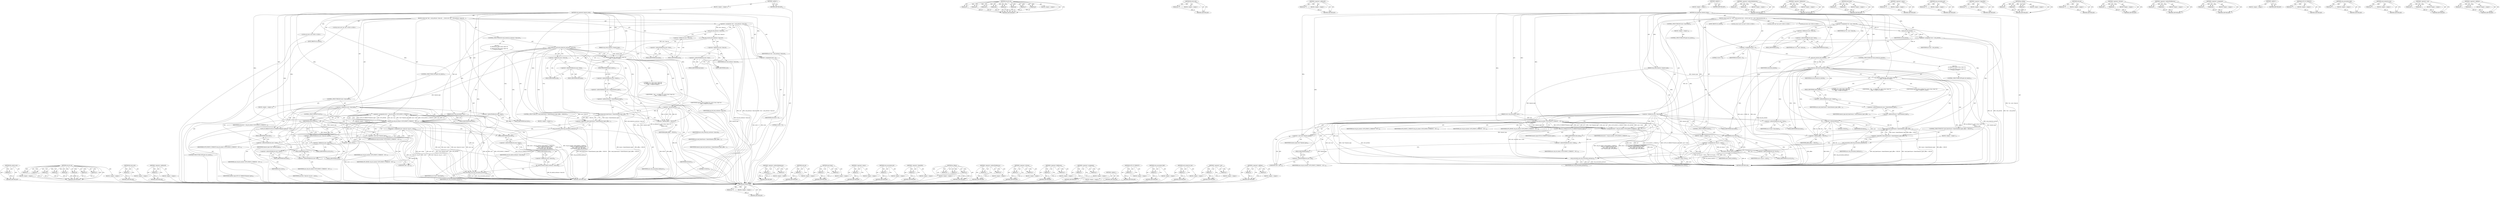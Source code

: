 digraph "&lt;operator&gt;.addition" {
vulnerable_223 [label=<(METHOD,bh_unlock_sock)>];
vulnerable_224 [label=<(PARAM,p1)>];
vulnerable_225 [label=<(BLOCK,&lt;empty&gt;,&lt;empty&gt;)>];
vulnerable_226 [label=<(METHOD_RETURN,ANY)>];
vulnerable_199 [label=<(METHOD,sctp_do_sm)>];
vulnerable_200 [label=<(PARAM,p1)>];
vulnerable_201 [label=<(PARAM,p2)>];
vulnerable_202 [label=<(PARAM,p3)>];
vulnerable_203 [label=<(PARAM,p4)>];
vulnerable_204 [label=<(PARAM,p5)>];
vulnerable_205 [label=<(PARAM,p6)>];
vulnerable_206 [label=<(PARAM,p7)>];
vulnerable_207 [label=<(PARAM,p8)>];
vulnerable_208 [label=<(BLOCK,&lt;empty&gt;,&lt;empty&gt;)>];
vulnerable_209 [label=<(METHOD_RETURN,ANY)>];
vulnerable_153 [label=<(METHOD,bh_lock_sock)>];
vulnerable_154 [label=<(PARAM,p1)>];
vulnerable_155 [label=<(BLOCK,&lt;empty&gt;,&lt;empty&gt;)>];
vulnerable_156 [label=<(METHOD_RETURN,ANY)>];
vulnerable_176 [label=<(METHOD,&lt;operator&gt;.addressOf)>];
vulnerable_177 [label=<(PARAM,p1)>];
vulnerable_178 [label=<(BLOCK,&lt;empty&gt;,&lt;empty&gt;)>];
vulnerable_179 [label=<(METHOD_RETURN,ANY)>];
vulnerable_6 [label=<(METHOD,&lt;global&gt;)<SUB>1</SUB>>];
vulnerable_7 [label=<(BLOCK,&lt;empty&gt;,&lt;empty&gt;)<SUB>1</SUB>>];
vulnerable_8 [label=<(METHOD,sctp_generate_timeout_event)<SUB>1</SUB>>];
vulnerable_9 [label=<(PARAM,struct sctp_association *asoc)<SUB>1</SUB>>];
vulnerable_10 [label=<(PARAM,sctp_event_timeout_t timeout_type)<SUB>2</SUB>>];
vulnerable_11 [label=<(BLOCK,{
	struct net *net = sock_net(asoc-&gt;base.sk);
 ...,{
	struct net *net = sock_net(asoc-&gt;base.sk);
 ...)<SUB>3</SUB>>];
vulnerable_12 [label="<(LOCAL,struct net* net: net*)<SUB>4</SUB>>"];
vulnerable_13 [label=<(&lt;operator&gt;.assignment,*net = sock_net(asoc-&gt;base.sk))<SUB>4</SUB>>];
vulnerable_14 [label=<(IDENTIFIER,net,*net = sock_net(asoc-&gt;base.sk))<SUB>4</SUB>>];
vulnerable_15 [label=<(sock_net,sock_net(asoc-&gt;base.sk))<SUB>4</SUB>>];
vulnerable_16 [label=<(&lt;operator&gt;.fieldAccess,asoc-&gt;base.sk)<SUB>4</SUB>>];
vulnerable_17 [label=<(&lt;operator&gt;.indirectFieldAccess,asoc-&gt;base)<SUB>4</SUB>>];
vulnerable_18 [label=<(IDENTIFIER,asoc,sock_net(asoc-&gt;base.sk))<SUB>4</SUB>>];
vulnerable_19 [label=<(FIELD_IDENTIFIER,base,base)<SUB>4</SUB>>];
vulnerable_20 [label=<(FIELD_IDENTIFIER,sk,sk)<SUB>4</SUB>>];
vulnerable_21 [label="<(LOCAL,int error: int)<SUB>5</SUB>>"];
vulnerable_22 [label=<(&lt;operator&gt;.assignment,error = 0)<SUB>5</SUB>>];
vulnerable_23 [label=<(IDENTIFIER,error,error = 0)<SUB>5</SUB>>];
vulnerable_24 [label=<(LITERAL,0,error = 0)<SUB>5</SUB>>];
vulnerable_25 [label=<(bh_lock_sock,bh_lock_sock(asoc-&gt;base.sk))<SUB>7</SUB>>];
vulnerable_26 [label=<(&lt;operator&gt;.fieldAccess,asoc-&gt;base.sk)<SUB>7</SUB>>];
vulnerable_27 [label=<(&lt;operator&gt;.indirectFieldAccess,asoc-&gt;base)<SUB>7</SUB>>];
vulnerable_28 [label=<(IDENTIFIER,asoc,bh_lock_sock(asoc-&gt;base.sk))<SUB>7</SUB>>];
vulnerable_29 [label=<(FIELD_IDENTIFIER,base,base)<SUB>7</SUB>>];
vulnerable_30 [label=<(FIELD_IDENTIFIER,sk,sk)<SUB>7</SUB>>];
vulnerable_31 [label=<(CONTROL_STRUCTURE,IF,if (sock_owned_by_user(asoc-&gt;base.sk)))<SUB>8</SUB>>];
vulnerable_32 [label=<(sock_owned_by_user,sock_owned_by_user(asoc-&gt;base.sk))<SUB>8</SUB>>];
vulnerable_33 [label=<(&lt;operator&gt;.fieldAccess,asoc-&gt;base.sk)<SUB>8</SUB>>];
vulnerable_34 [label=<(&lt;operator&gt;.indirectFieldAccess,asoc-&gt;base)<SUB>8</SUB>>];
vulnerable_35 [label=<(IDENTIFIER,asoc,sock_owned_by_user(asoc-&gt;base.sk))<SUB>8</SUB>>];
vulnerable_36 [label=<(FIELD_IDENTIFIER,base,base)<SUB>8</SUB>>];
vulnerable_37 [label=<(FIELD_IDENTIFIER,sk,sk)<SUB>8</SUB>>];
vulnerable_38 [label="<(BLOCK,{
 		pr_debug(&quot;%s: sock is busy: timer %d\n&quot;, _...,{
 		pr_debug(&quot;%s: sock is busy: timer %d\n&quot;, _...)<SUB>8</SUB>>"];
vulnerable_39 [label="<(pr_debug,pr_debug(&quot;%s: sock is busy: timer %d\n&quot;, __func...)<SUB>9</SUB>>"];
vulnerable_40 [label="<(LITERAL,&quot;%s: sock is busy: timer %d\n&quot;,pr_debug(&quot;%s: sock is busy: timer %d\n&quot;, __func...)<SUB>9</SUB>>"];
vulnerable_41 [label="<(IDENTIFIER,__func__,pr_debug(&quot;%s: sock is busy: timer %d\n&quot;, __func...)<SUB>9</SUB>>"];
vulnerable_42 [label="<(IDENTIFIER,timeout_type,pr_debug(&quot;%s: sock is busy: timer %d\n&quot;, __func...)<SUB>10</SUB>>"];
vulnerable_43 [label=<(CONTROL_STRUCTURE,IF,if (!mod_timer(&amp;asoc-&gt;timers[timeout_type], jiffies + (HZ/20))))<SUB>13</SUB>>];
vulnerable_44 [label=<(&lt;operator&gt;.logicalNot,!mod_timer(&amp;asoc-&gt;timers[timeout_type], jiffies...)<SUB>13</SUB>>];
vulnerable_45 [label=<(mod_timer,mod_timer(&amp;asoc-&gt;timers[timeout_type], jiffies ...)<SUB>13</SUB>>];
vulnerable_46 [label=<(&lt;operator&gt;.addressOf,&amp;asoc-&gt;timers[timeout_type])<SUB>13</SUB>>];
vulnerable_47 [label=<(&lt;operator&gt;.indirectIndexAccess,asoc-&gt;timers[timeout_type])<SUB>13</SUB>>];
vulnerable_48 [label=<(&lt;operator&gt;.indirectFieldAccess,asoc-&gt;timers)<SUB>13</SUB>>];
vulnerable_49 [label=<(IDENTIFIER,asoc,mod_timer(&amp;asoc-&gt;timers[timeout_type], jiffies ...)<SUB>13</SUB>>];
vulnerable_50 [label=<(FIELD_IDENTIFIER,timers,timers)<SUB>13</SUB>>];
vulnerable_51 [label=<(IDENTIFIER,timeout_type,mod_timer(&amp;asoc-&gt;timers[timeout_type], jiffies ...)<SUB>13</SUB>>];
vulnerable_52 [label=<(&lt;operator&gt;.addition,jiffies + (HZ/20))<SUB>13</SUB>>];
vulnerable_53 [label=<(IDENTIFIER,jiffies,jiffies + (HZ/20))<SUB>13</SUB>>];
vulnerable_54 [label=<(&lt;operator&gt;.division,HZ/20)<SUB>13</SUB>>];
vulnerable_55 [label=<(IDENTIFIER,HZ,HZ/20)<SUB>13</SUB>>];
vulnerable_56 [label=<(LITERAL,20,HZ/20)<SUB>13</SUB>>];
vulnerable_57 [label=<(BLOCK,&lt;empty&gt;,&lt;empty&gt;)<SUB>14</SUB>>];
vulnerable_58 [label=<(sctp_association_hold,sctp_association_hold(asoc))<SUB>14</SUB>>];
vulnerable_59 [label=<(IDENTIFIER,asoc,sctp_association_hold(asoc))<SUB>14</SUB>>];
vulnerable_60 [label=<(CONTROL_STRUCTURE,GOTO,goto out_unlock;)<SUB>15</SUB>>];
vulnerable_61 [label=<(CONTROL_STRUCTURE,IF,if (asoc-&gt;base.dead))<SUB>21</SUB>>];
vulnerable_62 [label=<(&lt;operator&gt;.fieldAccess,asoc-&gt;base.dead)<SUB>21</SUB>>];
vulnerable_63 [label=<(&lt;operator&gt;.indirectFieldAccess,asoc-&gt;base)<SUB>21</SUB>>];
vulnerable_64 [label=<(IDENTIFIER,asoc,if (asoc-&gt;base.dead))<SUB>21</SUB>>];
vulnerable_65 [label=<(FIELD_IDENTIFIER,base,base)<SUB>21</SUB>>];
vulnerable_66 [label=<(FIELD_IDENTIFIER,dead,dead)<SUB>21</SUB>>];
vulnerable_67 [label=<(BLOCK,&lt;empty&gt;,&lt;empty&gt;)<SUB>22</SUB>>];
vulnerable_68 [label=<(CONTROL_STRUCTURE,GOTO,goto out_unlock;)<SUB>22</SUB>>];
vulnerable_69 [label=<(&lt;operator&gt;.assignment,error = sctp_do_sm(net, SCTP_EVENT_T_TIMEOUT,
	...)<SUB>25</SUB>>];
vulnerable_70 [label=<(IDENTIFIER,error,error = sctp_do_sm(net, SCTP_EVENT_T_TIMEOUT,
	...)<SUB>25</SUB>>];
vulnerable_71 [label=<(sctp_do_sm,sctp_do_sm(net, SCTP_EVENT_T_TIMEOUT,
			   SCT...)<SUB>25</SUB>>];
vulnerable_72 [label=<(IDENTIFIER,net,sctp_do_sm(net, SCTP_EVENT_T_TIMEOUT,
			   SCT...)<SUB>25</SUB>>];
vulnerable_73 [label=<(IDENTIFIER,SCTP_EVENT_T_TIMEOUT,sctp_do_sm(net, SCTP_EVENT_T_TIMEOUT,
			   SCT...)<SUB>25</SUB>>];
vulnerable_74 [label=<(SCTP_ST_TIMEOUT,SCTP_ST_TIMEOUT(timeout_type))<SUB>26</SUB>>];
vulnerable_75 [label=<(IDENTIFIER,timeout_type,SCTP_ST_TIMEOUT(timeout_type))<SUB>26</SUB>>];
vulnerable_76 [label=<(&lt;operator&gt;.indirectFieldAccess,asoc-&gt;state)<SUB>27</SUB>>];
vulnerable_77 [label=<(IDENTIFIER,asoc,sctp_do_sm(net, SCTP_EVENT_T_TIMEOUT,
			   SCT...)<SUB>27</SUB>>];
vulnerable_78 [label=<(FIELD_IDENTIFIER,state,state)<SUB>27</SUB>>];
vulnerable_79 [label=<(&lt;operator&gt;.indirectFieldAccess,asoc-&gt;ep)<SUB>27</SUB>>];
vulnerable_80 [label=<(IDENTIFIER,asoc,sctp_do_sm(net, SCTP_EVENT_T_TIMEOUT,
			   SCT...)<SUB>27</SUB>>];
vulnerable_81 [label=<(FIELD_IDENTIFIER,ep,ep)<SUB>27</SUB>>];
vulnerable_82 [label=<(IDENTIFIER,asoc,sctp_do_sm(net, SCTP_EVENT_T_TIMEOUT,
			   SCT...)<SUB>27</SUB>>];
vulnerable_83 [label=<(&lt;operator&gt;.cast,(void *)timeout_type)<SUB>28</SUB>>];
vulnerable_84 [label=<(UNKNOWN,void *,void *)<SUB>28</SUB>>];
vulnerable_85 [label=<(IDENTIFIER,timeout_type,(void *)timeout_type)<SUB>28</SUB>>];
vulnerable_86 [label=<(IDENTIFIER,GFP_ATOMIC,sctp_do_sm(net, SCTP_EVENT_T_TIMEOUT,
			   SCT...)<SUB>28</SUB>>];
vulnerable_87 [label=<(CONTROL_STRUCTURE,IF,if (error))<SUB>30</SUB>>];
vulnerable_88 [label=<(IDENTIFIER,error,if (error))<SUB>30</SUB>>];
vulnerable_89 [label=<(BLOCK,&lt;empty&gt;,&lt;empty&gt;)<SUB>31</SUB>>];
vulnerable_90 [label=<(&lt;operator&gt;.assignment,asoc-&gt;base.sk-&gt;sk_err = -error)<SUB>31</SUB>>];
vulnerable_91 [label=<(&lt;operator&gt;.indirectFieldAccess,asoc-&gt;base.sk-&gt;sk_err)<SUB>31</SUB>>];
vulnerable_92 [label=<(&lt;operator&gt;.fieldAccess,asoc-&gt;base.sk)<SUB>31</SUB>>];
vulnerable_93 [label=<(&lt;operator&gt;.indirectFieldAccess,asoc-&gt;base)<SUB>31</SUB>>];
vulnerable_94 [label=<(IDENTIFIER,asoc,asoc-&gt;base.sk-&gt;sk_err = -error)<SUB>31</SUB>>];
vulnerable_95 [label=<(FIELD_IDENTIFIER,base,base)<SUB>31</SUB>>];
vulnerable_96 [label=<(FIELD_IDENTIFIER,sk,sk)<SUB>31</SUB>>];
vulnerable_97 [label=<(FIELD_IDENTIFIER,sk_err,sk_err)<SUB>31</SUB>>];
vulnerable_98 [label=<(&lt;operator&gt;.minus,-error)<SUB>31</SUB>>];
vulnerable_99 [label=<(IDENTIFIER,error,-error)<SUB>31</SUB>>];
vulnerable_100 [label=<(JUMP_TARGET,out_unlock)<SUB>33</SUB>>];
vulnerable_101 [label=<(bh_unlock_sock,bh_unlock_sock(asoc-&gt;base.sk))<SUB>34</SUB>>];
vulnerable_102 [label=<(&lt;operator&gt;.fieldAccess,asoc-&gt;base.sk)<SUB>34</SUB>>];
vulnerable_103 [label=<(&lt;operator&gt;.indirectFieldAccess,asoc-&gt;base)<SUB>34</SUB>>];
vulnerable_104 [label=<(IDENTIFIER,asoc,bh_unlock_sock(asoc-&gt;base.sk))<SUB>34</SUB>>];
vulnerable_105 [label=<(FIELD_IDENTIFIER,base,base)<SUB>34</SUB>>];
vulnerable_106 [label=<(FIELD_IDENTIFIER,sk,sk)<SUB>34</SUB>>];
vulnerable_107 [label=<(sctp_association_put,sctp_association_put(asoc))<SUB>35</SUB>>];
vulnerable_108 [label=<(IDENTIFIER,asoc,sctp_association_put(asoc))<SUB>35</SUB>>];
vulnerable_109 [label=<(METHOD_RETURN,void)<SUB>1</SUB>>];
vulnerable_111 [label=<(METHOD_RETURN,ANY)<SUB>1</SUB>>];
vulnerable_180 [label=<(METHOD,&lt;operator&gt;.indirectIndexAccess)>];
vulnerable_181 [label=<(PARAM,p1)>];
vulnerable_182 [label=<(PARAM,p2)>];
vulnerable_183 [label=<(BLOCK,&lt;empty&gt;,&lt;empty&gt;)>];
vulnerable_184 [label=<(METHOD_RETURN,ANY)>];
vulnerable_139 [label=<(METHOD,sock_net)>];
vulnerable_140 [label=<(PARAM,p1)>];
vulnerable_141 [label=<(BLOCK,&lt;empty&gt;,&lt;empty&gt;)>];
vulnerable_142 [label=<(METHOD_RETURN,ANY)>];
vulnerable_171 [label=<(METHOD,mod_timer)>];
vulnerable_172 [label=<(PARAM,p1)>];
vulnerable_173 [label=<(PARAM,p2)>];
vulnerable_174 [label=<(BLOCK,&lt;empty&gt;,&lt;empty&gt;)>];
vulnerable_175 [label=<(METHOD_RETURN,ANY)>];
vulnerable_219 [label=<(METHOD,&lt;operator&gt;.minus)>];
vulnerable_220 [label=<(PARAM,p1)>];
vulnerable_221 [label=<(BLOCK,&lt;empty&gt;,&lt;empty&gt;)>];
vulnerable_222 [label=<(METHOD_RETURN,ANY)>];
vulnerable_227 [label=<(METHOD,sctp_association_put)>];
vulnerable_228 [label=<(PARAM,p1)>];
vulnerable_229 [label=<(BLOCK,&lt;empty&gt;,&lt;empty&gt;)>];
vulnerable_230 [label=<(METHOD_RETURN,ANY)>];
vulnerable_167 [label=<(METHOD,&lt;operator&gt;.logicalNot)>];
vulnerable_168 [label=<(PARAM,p1)>];
vulnerable_169 [label=<(BLOCK,&lt;empty&gt;,&lt;empty&gt;)>];
vulnerable_170 [label=<(METHOD_RETURN,ANY)>];
vulnerable_161 [label=<(METHOD,pr_debug)>];
vulnerable_162 [label=<(PARAM,p1)>];
vulnerable_163 [label=<(PARAM,p2)>];
vulnerable_164 [label=<(PARAM,p3)>];
vulnerable_165 [label=<(BLOCK,&lt;empty&gt;,&lt;empty&gt;)>];
vulnerable_166 [label=<(METHOD_RETURN,ANY)>];
vulnerable_148 [label=<(METHOD,&lt;operator&gt;.indirectFieldAccess)>];
vulnerable_149 [label=<(PARAM,p1)>];
vulnerable_150 [label=<(PARAM,p2)>];
vulnerable_151 [label=<(BLOCK,&lt;empty&gt;,&lt;empty&gt;)>];
vulnerable_152 [label=<(METHOD_RETURN,ANY)>];
vulnerable_190 [label=<(METHOD,&lt;operator&gt;.division)>];
vulnerable_191 [label=<(PARAM,p1)>];
vulnerable_192 [label=<(PARAM,p2)>];
vulnerable_193 [label=<(BLOCK,&lt;empty&gt;,&lt;empty&gt;)>];
vulnerable_194 [label=<(METHOD_RETURN,ANY)>];
vulnerable_143 [label=<(METHOD,&lt;operator&gt;.fieldAccess)>];
vulnerable_144 [label=<(PARAM,p1)>];
vulnerable_145 [label=<(PARAM,p2)>];
vulnerable_146 [label=<(BLOCK,&lt;empty&gt;,&lt;empty&gt;)>];
vulnerable_147 [label=<(METHOD_RETURN,ANY)>];
vulnerable_134 [label=<(METHOD,&lt;operator&gt;.assignment)>];
vulnerable_135 [label=<(PARAM,p1)>];
vulnerable_136 [label=<(PARAM,p2)>];
vulnerable_137 [label=<(BLOCK,&lt;empty&gt;,&lt;empty&gt;)>];
vulnerable_138 [label=<(METHOD_RETURN,ANY)>];
vulnerable_128 [label=<(METHOD,&lt;global&gt;)<SUB>1</SUB>>];
vulnerable_129 [label=<(BLOCK,&lt;empty&gt;,&lt;empty&gt;)>];
vulnerable_130 [label=<(METHOD_RETURN,ANY)>];
vulnerable_210 [label=<(METHOD,SCTP_ST_TIMEOUT)>];
vulnerable_211 [label=<(PARAM,p1)>];
vulnerable_212 [label=<(BLOCK,&lt;empty&gt;,&lt;empty&gt;)>];
vulnerable_213 [label=<(METHOD_RETURN,ANY)>];
vulnerable_195 [label=<(METHOD,sctp_association_hold)>];
vulnerable_196 [label=<(PARAM,p1)>];
vulnerable_197 [label=<(BLOCK,&lt;empty&gt;,&lt;empty&gt;)>];
vulnerable_198 [label=<(METHOD_RETURN,ANY)>];
vulnerable_157 [label=<(METHOD,sock_owned_by_user)>];
vulnerable_158 [label=<(PARAM,p1)>];
vulnerable_159 [label=<(BLOCK,&lt;empty&gt;,&lt;empty&gt;)>];
vulnerable_160 [label=<(METHOD_RETURN,ANY)>];
vulnerable_214 [label=<(METHOD,&lt;operator&gt;.cast)>];
vulnerable_215 [label=<(PARAM,p1)>];
vulnerable_216 [label=<(PARAM,p2)>];
vulnerable_217 [label=<(BLOCK,&lt;empty&gt;,&lt;empty&gt;)>];
vulnerable_218 [label=<(METHOD_RETURN,ANY)>];
vulnerable_185 [label=<(METHOD,&lt;operator&gt;.addition)>];
vulnerable_186 [label=<(PARAM,p1)>];
vulnerable_187 [label=<(PARAM,p2)>];
vulnerable_188 [label=<(BLOCK,&lt;empty&gt;,&lt;empty&gt;)>];
vulnerable_189 [label=<(METHOD_RETURN,ANY)>];
fixed_213 [label=<(METHOD,bh_unlock_sock)>];
fixed_214 [label=<(PARAM,p1)>];
fixed_215 [label=<(BLOCK,&lt;empty&gt;,&lt;empty&gt;)>];
fixed_216 [label=<(METHOD_RETURN,ANY)>];
fixed_189 [label=<(METHOD,sctp_do_sm)>];
fixed_190 [label=<(PARAM,p1)>];
fixed_191 [label=<(PARAM,p2)>];
fixed_192 [label=<(PARAM,p3)>];
fixed_193 [label=<(PARAM,p4)>];
fixed_194 [label=<(PARAM,p5)>];
fixed_195 [label=<(PARAM,p6)>];
fixed_196 [label=<(PARAM,p7)>];
fixed_197 [label=<(PARAM,p8)>];
fixed_198 [label=<(BLOCK,&lt;empty&gt;,&lt;empty&gt;)>];
fixed_199 [label=<(METHOD_RETURN,ANY)>];
fixed_143 [label=<(METHOD,bh_lock_sock)>];
fixed_144 [label=<(PARAM,p1)>];
fixed_145 [label=<(BLOCK,&lt;empty&gt;,&lt;empty&gt;)>];
fixed_146 [label=<(METHOD_RETURN,ANY)>];
fixed_166 [label=<(METHOD,&lt;operator&gt;.addressOf)>];
fixed_167 [label=<(PARAM,p1)>];
fixed_168 [label=<(BLOCK,&lt;empty&gt;,&lt;empty&gt;)>];
fixed_169 [label=<(METHOD_RETURN,ANY)>];
fixed_6 [label=<(METHOD,&lt;global&gt;)<SUB>1</SUB>>];
fixed_7 [label=<(BLOCK,&lt;empty&gt;,&lt;empty&gt;)<SUB>1</SUB>>];
fixed_8 [label=<(METHOD,sctp_generate_timeout_event)<SUB>1</SUB>>];
fixed_9 [label=<(PARAM,struct sctp_association *asoc)<SUB>1</SUB>>];
fixed_10 [label=<(PARAM,sctp_event_timeout_t timeout_type)<SUB>2</SUB>>];
fixed_11 [label=<(BLOCK,{
	struct sock *sk = asoc-&gt;base.sk;
	struct net...,{
	struct sock *sk = asoc-&gt;base.sk;
	struct net...)<SUB>3</SUB>>];
fixed_12 [label="<(LOCAL,struct sock* sk: sock*)<SUB>4</SUB>>"];
fixed_13 [label=<(&lt;operator&gt;.assignment,*sk = asoc-&gt;base.sk)<SUB>4</SUB>>];
fixed_14 [label=<(IDENTIFIER,sk,*sk = asoc-&gt;base.sk)<SUB>4</SUB>>];
fixed_15 [label=<(&lt;operator&gt;.fieldAccess,asoc-&gt;base.sk)<SUB>4</SUB>>];
fixed_16 [label=<(&lt;operator&gt;.indirectFieldAccess,asoc-&gt;base)<SUB>4</SUB>>];
fixed_17 [label=<(IDENTIFIER,asoc,*sk = asoc-&gt;base.sk)<SUB>4</SUB>>];
fixed_18 [label=<(FIELD_IDENTIFIER,base,base)<SUB>4</SUB>>];
fixed_19 [label=<(FIELD_IDENTIFIER,sk,sk)<SUB>4</SUB>>];
fixed_20 [label="<(LOCAL,struct net* net: net*)<SUB>5</SUB>>"];
fixed_21 [label=<(&lt;operator&gt;.assignment,*net = sock_net(sk))<SUB>5</SUB>>];
fixed_22 [label=<(IDENTIFIER,net,*net = sock_net(sk))<SUB>5</SUB>>];
fixed_23 [label=<(sock_net,sock_net(sk))<SUB>5</SUB>>];
fixed_24 [label=<(IDENTIFIER,sk,sock_net(sk))<SUB>5</SUB>>];
fixed_25 [label="<(LOCAL,int error: int)<SUB>6</SUB>>"];
fixed_26 [label=<(&lt;operator&gt;.assignment,error = 0)<SUB>6</SUB>>];
fixed_27 [label=<(IDENTIFIER,error,error = 0)<SUB>6</SUB>>];
fixed_28 [label=<(LITERAL,0,error = 0)<SUB>6</SUB>>];
fixed_29 [label=<(bh_lock_sock,bh_lock_sock(sk))<SUB>8</SUB>>];
fixed_30 [label=<(IDENTIFIER,sk,bh_lock_sock(sk))<SUB>8</SUB>>];
fixed_31 [label=<(CONTROL_STRUCTURE,IF,if (sock_owned_by_user(sk)))<SUB>9</SUB>>];
fixed_32 [label=<(sock_owned_by_user,sock_owned_by_user(sk))<SUB>9</SUB>>];
fixed_33 [label=<(IDENTIFIER,sk,sock_owned_by_user(sk))<SUB>9</SUB>>];
fixed_34 [label="<(BLOCK,{
 		pr_debug(&quot;%s: sock is busy: timer %d\n&quot;, _...,{
 		pr_debug(&quot;%s: sock is busy: timer %d\n&quot;, _...)<SUB>9</SUB>>"];
fixed_35 [label="<(pr_debug,pr_debug(&quot;%s: sock is busy: timer %d\n&quot;, __func...)<SUB>10</SUB>>"];
fixed_36 [label="<(LITERAL,&quot;%s: sock is busy: timer %d\n&quot;,pr_debug(&quot;%s: sock is busy: timer %d\n&quot;, __func...)<SUB>10</SUB>>"];
fixed_37 [label="<(IDENTIFIER,__func__,pr_debug(&quot;%s: sock is busy: timer %d\n&quot;, __func...)<SUB>10</SUB>>"];
fixed_38 [label="<(IDENTIFIER,timeout_type,pr_debug(&quot;%s: sock is busy: timer %d\n&quot;, __func...)<SUB>11</SUB>>"];
fixed_39 [label=<(CONTROL_STRUCTURE,IF,if (!mod_timer(&amp;asoc-&gt;timers[timeout_type], jiffies + (HZ/20))))<SUB>14</SUB>>];
fixed_40 [label=<(&lt;operator&gt;.logicalNot,!mod_timer(&amp;asoc-&gt;timers[timeout_type], jiffies...)<SUB>14</SUB>>];
fixed_41 [label=<(mod_timer,mod_timer(&amp;asoc-&gt;timers[timeout_type], jiffies ...)<SUB>14</SUB>>];
fixed_42 [label=<(&lt;operator&gt;.addressOf,&amp;asoc-&gt;timers[timeout_type])<SUB>14</SUB>>];
fixed_43 [label=<(&lt;operator&gt;.indirectIndexAccess,asoc-&gt;timers[timeout_type])<SUB>14</SUB>>];
fixed_44 [label=<(&lt;operator&gt;.indirectFieldAccess,asoc-&gt;timers)<SUB>14</SUB>>];
fixed_45 [label=<(IDENTIFIER,asoc,mod_timer(&amp;asoc-&gt;timers[timeout_type], jiffies ...)<SUB>14</SUB>>];
fixed_46 [label=<(FIELD_IDENTIFIER,timers,timers)<SUB>14</SUB>>];
fixed_47 [label=<(IDENTIFIER,timeout_type,mod_timer(&amp;asoc-&gt;timers[timeout_type], jiffies ...)<SUB>14</SUB>>];
fixed_48 [label=<(&lt;operator&gt;.addition,jiffies + (HZ/20))<SUB>14</SUB>>];
fixed_49 [label=<(IDENTIFIER,jiffies,jiffies + (HZ/20))<SUB>14</SUB>>];
fixed_50 [label=<(&lt;operator&gt;.division,HZ/20)<SUB>14</SUB>>];
fixed_51 [label=<(IDENTIFIER,HZ,HZ/20)<SUB>14</SUB>>];
fixed_52 [label=<(LITERAL,20,HZ/20)<SUB>14</SUB>>];
fixed_53 [label=<(BLOCK,&lt;empty&gt;,&lt;empty&gt;)<SUB>15</SUB>>];
fixed_54 [label=<(sctp_association_hold,sctp_association_hold(asoc))<SUB>15</SUB>>];
fixed_55 [label=<(IDENTIFIER,asoc,sctp_association_hold(asoc))<SUB>15</SUB>>];
fixed_56 [label=<(CONTROL_STRUCTURE,GOTO,goto out_unlock;)<SUB>16</SUB>>];
fixed_57 [label=<(CONTROL_STRUCTURE,IF,if (asoc-&gt;base.dead))<SUB>22</SUB>>];
fixed_58 [label=<(&lt;operator&gt;.fieldAccess,asoc-&gt;base.dead)<SUB>22</SUB>>];
fixed_59 [label=<(&lt;operator&gt;.indirectFieldAccess,asoc-&gt;base)<SUB>22</SUB>>];
fixed_60 [label=<(IDENTIFIER,asoc,if (asoc-&gt;base.dead))<SUB>22</SUB>>];
fixed_61 [label=<(FIELD_IDENTIFIER,base,base)<SUB>22</SUB>>];
fixed_62 [label=<(FIELD_IDENTIFIER,dead,dead)<SUB>22</SUB>>];
fixed_63 [label=<(BLOCK,&lt;empty&gt;,&lt;empty&gt;)<SUB>23</SUB>>];
fixed_64 [label=<(CONTROL_STRUCTURE,GOTO,goto out_unlock;)<SUB>23</SUB>>];
fixed_65 [label=<(&lt;operator&gt;.assignment,error = sctp_do_sm(net, SCTP_EVENT_T_TIMEOUT,
	...)<SUB>26</SUB>>];
fixed_66 [label=<(IDENTIFIER,error,error = sctp_do_sm(net, SCTP_EVENT_T_TIMEOUT,
	...)<SUB>26</SUB>>];
fixed_67 [label=<(sctp_do_sm,sctp_do_sm(net, SCTP_EVENT_T_TIMEOUT,
			   SCT...)<SUB>26</SUB>>];
fixed_68 [label=<(IDENTIFIER,net,sctp_do_sm(net, SCTP_EVENT_T_TIMEOUT,
			   SCT...)<SUB>26</SUB>>];
fixed_69 [label=<(IDENTIFIER,SCTP_EVENT_T_TIMEOUT,sctp_do_sm(net, SCTP_EVENT_T_TIMEOUT,
			   SCT...)<SUB>26</SUB>>];
fixed_70 [label=<(SCTP_ST_TIMEOUT,SCTP_ST_TIMEOUT(timeout_type))<SUB>27</SUB>>];
fixed_71 [label=<(IDENTIFIER,timeout_type,SCTP_ST_TIMEOUT(timeout_type))<SUB>27</SUB>>];
fixed_72 [label=<(&lt;operator&gt;.indirectFieldAccess,asoc-&gt;state)<SUB>28</SUB>>];
fixed_73 [label=<(IDENTIFIER,asoc,sctp_do_sm(net, SCTP_EVENT_T_TIMEOUT,
			   SCT...)<SUB>28</SUB>>];
fixed_74 [label=<(FIELD_IDENTIFIER,state,state)<SUB>28</SUB>>];
fixed_75 [label=<(&lt;operator&gt;.indirectFieldAccess,asoc-&gt;ep)<SUB>28</SUB>>];
fixed_76 [label=<(IDENTIFIER,asoc,sctp_do_sm(net, SCTP_EVENT_T_TIMEOUT,
			   SCT...)<SUB>28</SUB>>];
fixed_77 [label=<(FIELD_IDENTIFIER,ep,ep)<SUB>28</SUB>>];
fixed_78 [label=<(IDENTIFIER,asoc,sctp_do_sm(net, SCTP_EVENT_T_TIMEOUT,
			   SCT...)<SUB>28</SUB>>];
fixed_79 [label=<(&lt;operator&gt;.cast,(void *)timeout_type)<SUB>29</SUB>>];
fixed_80 [label=<(UNKNOWN,void *,void *)<SUB>29</SUB>>];
fixed_81 [label=<(IDENTIFIER,timeout_type,(void *)timeout_type)<SUB>29</SUB>>];
fixed_82 [label=<(IDENTIFIER,GFP_ATOMIC,sctp_do_sm(net, SCTP_EVENT_T_TIMEOUT,
			   SCT...)<SUB>29</SUB>>];
fixed_83 [label=<(CONTROL_STRUCTURE,IF,if (error))<SUB>31</SUB>>];
fixed_84 [label=<(IDENTIFIER,error,if (error))<SUB>31</SUB>>];
fixed_85 [label=<(BLOCK,&lt;empty&gt;,&lt;empty&gt;)<SUB>32</SUB>>];
fixed_86 [label=<(&lt;operator&gt;.assignment,sk-&gt;sk_err = -error)<SUB>32</SUB>>];
fixed_87 [label=<(&lt;operator&gt;.indirectFieldAccess,sk-&gt;sk_err)<SUB>32</SUB>>];
fixed_88 [label=<(IDENTIFIER,sk,sk-&gt;sk_err = -error)<SUB>32</SUB>>];
fixed_89 [label=<(FIELD_IDENTIFIER,sk_err,sk_err)<SUB>32</SUB>>];
fixed_90 [label=<(&lt;operator&gt;.minus,-error)<SUB>32</SUB>>];
fixed_91 [label=<(IDENTIFIER,error,-error)<SUB>32</SUB>>];
fixed_92 [label=<(JUMP_TARGET,out_unlock)<SUB>34</SUB>>];
fixed_93 [label=<(bh_unlock_sock,bh_unlock_sock(sk))<SUB>35</SUB>>];
fixed_94 [label=<(IDENTIFIER,sk,bh_unlock_sock(sk))<SUB>35</SUB>>];
fixed_95 [label=<(sctp_association_put,sctp_association_put(asoc))<SUB>36</SUB>>];
fixed_96 [label=<(IDENTIFIER,asoc,sctp_association_put(asoc))<SUB>36</SUB>>];
fixed_97 [label=<(METHOD_RETURN,void)<SUB>1</SUB>>];
fixed_99 [label=<(METHOD_RETURN,ANY)<SUB>1</SUB>>];
fixed_170 [label=<(METHOD,&lt;operator&gt;.indirectIndexAccess)>];
fixed_171 [label=<(PARAM,p1)>];
fixed_172 [label=<(PARAM,p2)>];
fixed_173 [label=<(BLOCK,&lt;empty&gt;,&lt;empty&gt;)>];
fixed_174 [label=<(METHOD_RETURN,ANY)>];
fixed_129 [label=<(METHOD,&lt;operator&gt;.fieldAccess)>];
fixed_130 [label=<(PARAM,p1)>];
fixed_131 [label=<(PARAM,p2)>];
fixed_132 [label=<(BLOCK,&lt;empty&gt;,&lt;empty&gt;)>];
fixed_133 [label=<(METHOD_RETURN,ANY)>];
fixed_161 [label=<(METHOD,mod_timer)>];
fixed_162 [label=<(PARAM,p1)>];
fixed_163 [label=<(PARAM,p2)>];
fixed_164 [label=<(BLOCK,&lt;empty&gt;,&lt;empty&gt;)>];
fixed_165 [label=<(METHOD_RETURN,ANY)>];
fixed_209 [label=<(METHOD,&lt;operator&gt;.minus)>];
fixed_210 [label=<(PARAM,p1)>];
fixed_211 [label=<(BLOCK,&lt;empty&gt;,&lt;empty&gt;)>];
fixed_212 [label=<(METHOD_RETURN,ANY)>];
fixed_217 [label=<(METHOD,sctp_association_put)>];
fixed_218 [label=<(PARAM,p1)>];
fixed_219 [label=<(BLOCK,&lt;empty&gt;,&lt;empty&gt;)>];
fixed_220 [label=<(METHOD_RETURN,ANY)>];
fixed_157 [label=<(METHOD,&lt;operator&gt;.logicalNot)>];
fixed_158 [label=<(PARAM,p1)>];
fixed_159 [label=<(BLOCK,&lt;empty&gt;,&lt;empty&gt;)>];
fixed_160 [label=<(METHOD_RETURN,ANY)>];
fixed_151 [label=<(METHOD,pr_debug)>];
fixed_152 [label=<(PARAM,p1)>];
fixed_153 [label=<(PARAM,p2)>];
fixed_154 [label=<(PARAM,p3)>];
fixed_155 [label=<(BLOCK,&lt;empty&gt;,&lt;empty&gt;)>];
fixed_156 [label=<(METHOD_RETURN,ANY)>];
fixed_139 [label=<(METHOD,sock_net)>];
fixed_140 [label=<(PARAM,p1)>];
fixed_141 [label=<(BLOCK,&lt;empty&gt;,&lt;empty&gt;)>];
fixed_142 [label=<(METHOD_RETURN,ANY)>];
fixed_180 [label=<(METHOD,&lt;operator&gt;.division)>];
fixed_181 [label=<(PARAM,p1)>];
fixed_182 [label=<(PARAM,p2)>];
fixed_183 [label=<(BLOCK,&lt;empty&gt;,&lt;empty&gt;)>];
fixed_184 [label=<(METHOD_RETURN,ANY)>];
fixed_134 [label=<(METHOD,&lt;operator&gt;.indirectFieldAccess)>];
fixed_135 [label=<(PARAM,p1)>];
fixed_136 [label=<(PARAM,p2)>];
fixed_137 [label=<(BLOCK,&lt;empty&gt;,&lt;empty&gt;)>];
fixed_138 [label=<(METHOD_RETURN,ANY)>];
fixed_124 [label=<(METHOD,&lt;operator&gt;.assignment)>];
fixed_125 [label=<(PARAM,p1)>];
fixed_126 [label=<(PARAM,p2)>];
fixed_127 [label=<(BLOCK,&lt;empty&gt;,&lt;empty&gt;)>];
fixed_128 [label=<(METHOD_RETURN,ANY)>];
fixed_118 [label=<(METHOD,&lt;global&gt;)<SUB>1</SUB>>];
fixed_119 [label=<(BLOCK,&lt;empty&gt;,&lt;empty&gt;)>];
fixed_120 [label=<(METHOD_RETURN,ANY)>];
fixed_200 [label=<(METHOD,SCTP_ST_TIMEOUT)>];
fixed_201 [label=<(PARAM,p1)>];
fixed_202 [label=<(BLOCK,&lt;empty&gt;,&lt;empty&gt;)>];
fixed_203 [label=<(METHOD_RETURN,ANY)>];
fixed_185 [label=<(METHOD,sctp_association_hold)>];
fixed_186 [label=<(PARAM,p1)>];
fixed_187 [label=<(BLOCK,&lt;empty&gt;,&lt;empty&gt;)>];
fixed_188 [label=<(METHOD_RETURN,ANY)>];
fixed_147 [label=<(METHOD,sock_owned_by_user)>];
fixed_148 [label=<(PARAM,p1)>];
fixed_149 [label=<(BLOCK,&lt;empty&gt;,&lt;empty&gt;)>];
fixed_150 [label=<(METHOD_RETURN,ANY)>];
fixed_204 [label=<(METHOD,&lt;operator&gt;.cast)>];
fixed_205 [label=<(PARAM,p1)>];
fixed_206 [label=<(PARAM,p2)>];
fixed_207 [label=<(BLOCK,&lt;empty&gt;,&lt;empty&gt;)>];
fixed_208 [label=<(METHOD_RETURN,ANY)>];
fixed_175 [label=<(METHOD,&lt;operator&gt;.addition)>];
fixed_176 [label=<(PARAM,p1)>];
fixed_177 [label=<(PARAM,p2)>];
fixed_178 [label=<(BLOCK,&lt;empty&gt;,&lt;empty&gt;)>];
fixed_179 [label=<(METHOD_RETURN,ANY)>];
vulnerable_223 -> vulnerable_224  [key=0, label="AST: "];
vulnerable_223 -> vulnerable_224  [key=1, label="DDG: "];
vulnerable_223 -> vulnerable_225  [key=0, label="AST: "];
vulnerable_223 -> vulnerable_226  [key=0, label="AST: "];
vulnerable_223 -> vulnerable_226  [key=1, label="CFG: "];
vulnerable_224 -> vulnerable_226  [key=0, label="DDG: p1"];
vulnerable_225 -> fixed_213  [key=0];
vulnerable_226 -> fixed_213  [key=0];
vulnerable_199 -> vulnerable_200  [key=0, label="AST: "];
vulnerable_199 -> vulnerable_200  [key=1, label="DDG: "];
vulnerable_199 -> vulnerable_208  [key=0, label="AST: "];
vulnerable_199 -> vulnerable_201  [key=0, label="AST: "];
vulnerable_199 -> vulnerable_201  [key=1, label="DDG: "];
vulnerable_199 -> vulnerable_209  [key=0, label="AST: "];
vulnerable_199 -> vulnerable_209  [key=1, label="CFG: "];
vulnerable_199 -> vulnerable_202  [key=0, label="AST: "];
vulnerable_199 -> vulnerable_202  [key=1, label="DDG: "];
vulnerable_199 -> vulnerable_203  [key=0, label="AST: "];
vulnerable_199 -> vulnerable_203  [key=1, label="DDG: "];
vulnerable_199 -> vulnerable_204  [key=0, label="AST: "];
vulnerable_199 -> vulnerable_204  [key=1, label="DDG: "];
vulnerable_199 -> vulnerable_205  [key=0, label="AST: "];
vulnerable_199 -> vulnerable_205  [key=1, label="DDG: "];
vulnerable_199 -> vulnerable_206  [key=0, label="AST: "];
vulnerable_199 -> vulnerable_206  [key=1, label="DDG: "];
vulnerable_199 -> vulnerable_207  [key=0, label="AST: "];
vulnerable_199 -> vulnerable_207  [key=1, label="DDG: "];
vulnerable_200 -> vulnerable_209  [key=0, label="DDG: p1"];
vulnerable_201 -> vulnerable_209  [key=0, label="DDG: p2"];
vulnerable_202 -> vulnerable_209  [key=0, label="DDG: p3"];
vulnerable_203 -> vulnerable_209  [key=0, label="DDG: p4"];
vulnerable_204 -> vulnerable_209  [key=0, label="DDG: p5"];
vulnerable_205 -> vulnerable_209  [key=0, label="DDG: p6"];
vulnerable_206 -> vulnerable_209  [key=0, label="DDG: p7"];
vulnerable_207 -> vulnerable_209  [key=0, label="DDG: p8"];
vulnerable_208 -> fixed_213  [key=0];
vulnerable_209 -> fixed_213  [key=0];
vulnerable_153 -> vulnerable_154  [key=0, label="AST: "];
vulnerable_153 -> vulnerable_154  [key=1, label="DDG: "];
vulnerable_153 -> vulnerable_155  [key=0, label="AST: "];
vulnerable_153 -> vulnerable_156  [key=0, label="AST: "];
vulnerable_153 -> vulnerable_156  [key=1, label="CFG: "];
vulnerable_154 -> vulnerable_156  [key=0, label="DDG: p1"];
vulnerable_155 -> fixed_213  [key=0];
vulnerable_156 -> fixed_213  [key=0];
vulnerable_176 -> vulnerable_177  [key=0, label="AST: "];
vulnerable_176 -> vulnerable_177  [key=1, label="DDG: "];
vulnerable_176 -> vulnerable_178  [key=0, label="AST: "];
vulnerable_176 -> vulnerable_179  [key=0, label="AST: "];
vulnerable_176 -> vulnerable_179  [key=1, label="CFG: "];
vulnerable_177 -> vulnerable_179  [key=0, label="DDG: p1"];
vulnerable_178 -> fixed_213  [key=0];
vulnerable_179 -> fixed_213  [key=0];
vulnerable_6 -> vulnerable_7  [key=0, label="AST: "];
vulnerable_6 -> vulnerable_111  [key=0, label="AST: "];
vulnerable_6 -> vulnerable_111  [key=1, label="CFG: "];
vulnerable_7 -> vulnerable_8  [key=0, label="AST: "];
vulnerable_8 -> vulnerable_9  [key=0, label="AST: "];
vulnerable_8 -> vulnerable_9  [key=1, label="DDG: "];
vulnerable_8 -> vulnerable_10  [key=0, label="AST: "];
vulnerable_8 -> vulnerable_10  [key=1, label="DDG: "];
vulnerable_8 -> vulnerable_11  [key=0, label="AST: "];
vulnerable_8 -> vulnerable_109  [key=0, label="AST: "];
vulnerable_8 -> vulnerable_19  [key=0, label="CFG: "];
vulnerable_8 -> vulnerable_22  [key=0, label="DDG: "];
vulnerable_8 -> vulnerable_88  [key=0, label="DDG: "];
vulnerable_8 -> vulnerable_107  [key=0, label="DDG: "];
vulnerable_8 -> vulnerable_71  [key=0, label="DDG: "];
vulnerable_8 -> vulnerable_39  [key=0, label="DDG: "];
vulnerable_8 -> vulnerable_74  [key=0, label="DDG: "];
vulnerable_8 -> vulnerable_83  [key=0, label="DDG: "];
vulnerable_8 -> vulnerable_98  [key=0, label="DDG: "];
vulnerable_8 -> vulnerable_45  [key=0, label="DDG: "];
vulnerable_8 -> vulnerable_58  [key=0, label="DDG: "];
vulnerable_8 -> vulnerable_52  [key=0, label="DDG: "];
vulnerable_8 -> vulnerable_54  [key=0, label="DDG: "];
vulnerable_9 -> vulnerable_107  [key=0, label="DDG: asoc"];
vulnerable_9 -> vulnerable_71  [key=0, label="DDG: asoc"];
vulnerable_9 -> vulnerable_58  [key=0, label="DDG: asoc"];
vulnerable_10 -> vulnerable_109  [key=0, label="DDG: timeout_type"];
vulnerable_10 -> vulnerable_39  [key=0, label="DDG: timeout_type"];
vulnerable_10 -> vulnerable_74  [key=0, label="DDG: timeout_type"];
vulnerable_11 -> vulnerable_12  [key=0, label="AST: "];
vulnerable_11 -> vulnerable_13  [key=0, label="AST: "];
vulnerable_11 -> vulnerable_21  [key=0, label="AST: "];
vulnerable_11 -> vulnerable_22  [key=0, label="AST: "];
vulnerable_11 -> vulnerable_25  [key=0, label="AST: "];
vulnerable_11 -> vulnerable_31  [key=0, label="AST: "];
vulnerable_11 -> vulnerable_61  [key=0, label="AST: "];
vulnerable_11 -> vulnerable_69  [key=0, label="AST: "];
vulnerable_11 -> vulnerable_87  [key=0, label="AST: "];
vulnerable_11 -> vulnerable_100  [key=0, label="AST: "];
vulnerable_11 -> vulnerable_101  [key=0, label="AST: "];
vulnerable_11 -> vulnerable_107  [key=0, label="AST: "];
vulnerable_12 -> fixed_213  [key=0];
vulnerable_13 -> vulnerable_14  [key=0, label="AST: "];
vulnerable_13 -> vulnerable_15  [key=0, label="AST: "];
vulnerable_13 -> vulnerable_22  [key=0, label="CFG: "];
vulnerable_13 -> vulnerable_109  [key=0, label="DDG: net"];
vulnerable_13 -> vulnerable_109  [key=1, label="DDG: sock_net(asoc-&gt;base.sk)"];
vulnerable_13 -> vulnerable_109  [key=2, label="DDG: *net = sock_net(asoc-&gt;base.sk)"];
vulnerable_13 -> vulnerable_71  [key=0, label="DDG: net"];
vulnerable_14 -> fixed_213  [key=0];
vulnerable_15 -> vulnerable_16  [key=0, label="AST: "];
vulnerable_15 -> vulnerable_13  [key=0, label="CFG: "];
vulnerable_15 -> vulnerable_13  [key=1, label="DDG: asoc-&gt;base.sk"];
vulnerable_15 -> vulnerable_25  [key=0, label="DDG: asoc-&gt;base.sk"];
vulnerable_16 -> vulnerable_17  [key=0, label="AST: "];
vulnerable_16 -> vulnerable_20  [key=0, label="AST: "];
vulnerable_16 -> vulnerable_15  [key=0, label="CFG: "];
vulnerable_17 -> vulnerable_18  [key=0, label="AST: "];
vulnerable_17 -> vulnerable_19  [key=0, label="AST: "];
vulnerable_17 -> vulnerable_20  [key=0, label="CFG: "];
vulnerable_18 -> fixed_213  [key=0];
vulnerable_19 -> vulnerable_17  [key=0, label="CFG: "];
vulnerable_20 -> vulnerable_16  [key=0, label="CFG: "];
vulnerable_21 -> fixed_213  [key=0];
vulnerable_22 -> vulnerable_23  [key=0, label="AST: "];
vulnerable_22 -> vulnerable_24  [key=0, label="AST: "];
vulnerable_22 -> vulnerable_29  [key=0, label="CFG: "];
vulnerable_22 -> vulnerable_109  [key=0, label="DDG: error"];
vulnerable_22 -> vulnerable_109  [key=1, label="DDG: error = 0"];
vulnerable_23 -> fixed_213  [key=0];
vulnerable_24 -> fixed_213  [key=0];
vulnerable_25 -> vulnerable_26  [key=0, label="AST: "];
vulnerable_25 -> vulnerable_36  [key=0, label="CFG: "];
vulnerable_25 -> vulnerable_109  [key=0, label="DDG: bh_lock_sock(asoc-&gt;base.sk)"];
vulnerable_25 -> vulnerable_32  [key=0, label="DDG: asoc-&gt;base.sk"];
vulnerable_26 -> vulnerable_27  [key=0, label="AST: "];
vulnerable_26 -> vulnerable_30  [key=0, label="AST: "];
vulnerable_26 -> vulnerable_25  [key=0, label="CFG: "];
vulnerable_27 -> vulnerable_28  [key=0, label="AST: "];
vulnerable_27 -> vulnerable_29  [key=0, label="AST: "];
vulnerable_27 -> vulnerable_30  [key=0, label="CFG: "];
vulnerable_28 -> fixed_213  [key=0];
vulnerable_29 -> vulnerable_27  [key=0, label="CFG: "];
vulnerable_30 -> vulnerable_26  [key=0, label="CFG: "];
vulnerable_31 -> vulnerable_32  [key=0, label="AST: "];
vulnerable_31 -> vulnerable_38  [key=0, label="AST: "];
vulnerable_32 -> vulnerable_33  [key=0, label="AST: "];
vulnerable_32 -> vulnerable_39  [key=0, label="CFG: "];
vulnerable_32 -> vulnerable_39  [key=1, label="CDG: "];
vulnerable_32 -> vulnerable_65  [key=0, label="CFG: "];
vulnerable_32 -> vulnerable_65  [key=1, label="CDG: "];
vulnerable_32 -> vulnerable_109  [key=0, label="DDG: sock_owned_by_user(asoc-&gt;base.sk)"];
vulnerable_32 -> vulnerable_101  [key=0, label="DDG: asoc-&gt;base.sk"];
vulnerable_32 -> vulnerable_47  [key=0, label="CDG: "];
vulnerable_32 -> vulnerable_48  [key=0, label="CDG: "];
vulnerable_32 -> vulnerable_66  [key=0, label="CDG: "];
vulnerable_32 -> vulnerable_52  [key=0, label="CDG: "];
vulnerable_32 -> vulnerable_46  [key=0, label="CDG: "];
vulnerable_32 -> vulnerable_45  [key=0, label="CDG: "];
vulnerable_32 -> vulnerable_50  [key=0, label="CDG: "];
vulnerable_32 -> vulnerable_44  [key=0, label="CDG: "];
vulnerable_32 -> vulnerable_54  [key=0, label="CDG: "];
vulnerable_32 -> vulnerable_63  [key=0, label="CDG: "];
vulnerable_32 -> vulnerable_62  [key=0, label="CDG: "];
vulnerable_33 -> vulnerable_34  [key=0, label="AST: "];
vulnerable_33 -> vulnerable_37  [key=0, label="AST: "];
vulnerable_33 -> vulnerable_32  [key=0, label="CFG: "];
vulnerable_34 -> vulnerable_35  [key=0, label="AST: "];
vulnerable_34 -> vulnerable_36  [key=0, label="AST: "];
vulnerable_34 -> vulnerable_37  [key=0, label="CFG: "];
vulnerable_35 -> fixed_213  [key=0];
vulnerable_36 -> vulnerable_34  [key=0, label="CFG: "];
vulnerable_37 -> vulnerable_33  [key=0, label="CFG: "];
vulnerable_38 -> vulnerable_39  [key=0, label="AST: "];
vulnerable_38 -> vulnerable_43  [key=0, label="AST: "];
vulnerable_38 -> vulnerable_60  [key=0, label="AST: "];
vulnerable_39 -> vulnerable_40  [key=0, label="AST: "];
vulnerable_39 -> vulnerable_41  [key=0, label="AST: "];
vulnerable_39 -> vulnerable_42  [key=0, label="AST: "];
vulnerable_39 -> vulnerable_50  [key=0, label="CFG: "];
vulnerable_39 -> vulnerable_109  [key=0, label="DDG: timeout_type"];
vulnerable_39 -> vulnerable_109  [key=1, label="DDG: pr_debug(&quot;%s: sock is busy: timer %d\n&quot;, __func__,
 			 timeout_type)"];
vulnerable_39 -> vulnerable_109  [key=2, label="DDG: __func__"];
vulnerable_40 -> fixed_213  [key=0];
vulnerable_41 -> fixed_213  [key=0];
vulnerable_42 -> fixed_213  [key=0];
vulnerable_43 -> vulnerable_44  [key=0, label="AST: "];
vulnerable_43 -> vulnerable_57  [key=0, label="AST: "];
vulnerable_44 -> vulnerable_45  [key=0, label="AST: "];
vulnerable_44 -> vulnerable_58  [key=0, label="CFG: "];
vulnerable_44 -> vulnerable_58  [key=1, label="CDG: "];
vulnerable_44 -> vulnerable_105  [key=0, label="CFG: "];
vulnerable_44 -> vulnerable_109  [key=0, label="DDG: mod_timer(&amp;asoc-&gt;timers[timeout_type], jiffies + (HZ/20))"];
vulnerable_44 -> vulnerable_109  [key=1, label="DDG: !mod_timer(&amp;asoc-&gt;timers[timeout_type], jiffies + (HZ/20))"];
vulnerable_45 -> vulnerable_46  [key=0, label="AST: "];
vulnerable_45 -> vulnerable_52  [key=0, label="AST: "];
vulnerable_45 -> vulnerable_44  [key=0, label="CFG: "];
vulnerable_45 -> vulnerable_44  [key=1, label="DDG: &amp;asoc-&gt;timers[timeout_type]"];
vulnerable_45 -> vulnerable_44  [key=2, label="DDG: jiffies + (HZ/20)"];
vulnerable_45 -> vulnerable_109  [key=0, label="DDG: &amp;asoc-&gt;timers[timeout_type]"];
vulnerable_45 -> vulnerable_109  [key=1, label="DDG: jiffies + (HZ/20)"];
vulnerable_46 -> vulnerable_47  [key=0, label="AST: "];
vulnerable_46 -> vulnerable_54  [key=0, label="CFG: "];
vulnerable_47 -> vulnerable_48  [key=0, label="AST: "];
vulnerable_47 -> vulnerable_51  [key=0, label="AST: "];
vulnerable_47 -> vulnerable_46  [key=0, label="CFG: "];
vulnerable_48 -> vulnerable_49  [key=0, label="AST: "];
vulnerable_48 -> vulnerable_50  [key=0, label="AST: "];
vulnerable_48 -> vulnerable_47  [key=0, label="CFG: "];
vulnerable_49 -> fixed_213  [key=0];
vulnerable_50 -> vulnerable_48  [key=0, label="CFG: "];
vulnerable_51 -> fixed_213  [key=0];
vulnerable_52 -> vulnerable_53  [key=0, label="AST: "];
vulnerable_52 -> vulnerable_54  [key=0, label="AST: "];
vulnerable_52 -> vulnerable_45  [key=0, label="CFG: "];
vulnerable_52 -> vulnerable_109  [key=0, label="DDG: HZ/20"];
vulnerable_52 -> vulnerable_109  [key=1, label="DDG: jiffies"];
vulnerable_53 -> fixed_213  [key=0];
vulnerable_54 -> vulnerable_55  [key=0, label="AST: "];
vulnerable_54 -> vulnerable_56  [key=0, label="AST: "];
vulnerable_54 -> vulnerable_52  [key=0, label="CFG: "];
vulnerable_54 -> vulnerable_52  [key=1, label="DDG: HZ"];
vulnerable_54 -> vulnerable_52  [key=2, label="DDG: 20"];
vulnerable_54 -> vulnerable_109  [key=0, label="DDG: HZ"];
vulnerable_54 -> vulnerable_45  [key=0, label="DDG: HZ"];
vulnerable_54 -> vulnerable_45  [key=1, label="DDG: 20"];
vulnerable_55 -> fixed_213  [key=0];
vulnerable_56 -> fixed_213  [key=0];
vulnerable_57 -> vulnerable_58  [key=0, label="AST: "];
vulnerable_58 -> vulnerable_59  [key=0, label="AST: "];
vulnerable_58 -> vulnerable_105  [key=0, label="CFG: "];
vulnerable_58 -> vulnerable_109  [key=0, label="DDG: sctp_association_hold(asoc)"];
vulnerable_58 -> vulnerable_107  [key=0, label="DDG: asoc"];
vulnerable_59 -> fixed_213  [key=0];
vulnerable_60 -> fixed_213  [key=0];
vulnerable_61 -> vulnerable_62  [key=0, label="AST: "];
vulnerable_61 -> vulnerable_67  [key=0, label="AST: "];
vulnerable_62 -> vulnerable_63  [key=0, label="AST: "];
vulnerable_62 -> vulnerable_66  [key=0, label="AST: "];
vulnerable_62 -> vulnerable_105  [key=0, label="CFG: "];
vulnerable_62 -> vulnerable_74  [key=0, label="CFG: "];
vulnerable_62 -> vulnerable_74  [key=1, label="CDG: "];
vulnerable_62 -> vulnerable_81  [key=0, label="CDG: "];
vulnerable_62 -> vulnerable_84  [key=0, label="CDG: "];
vulnerable_62 -> vulnerable_69  [key=0, label="CDG: "];
vulnerable_62 -> vulnerable_76  [key=0, label="CDG: "];
vulnerable_62 -> vulnerable_79  [key=0, label="CDG: "];
vulnerable_62 -> vulnerable_83  [key=0, label="CDG: "];
vulnerable_62 -> vulnerable_71  [key=0, label="CDG: "];
vulnerable_62 -> vulnerable_88  [key=0, label="CDG: "];
vulnerable_62 -> vulnerable_78  [key=0, label="CDG: "];
vulnerable_63 -> vulnerable_64  [key=0, label="AST: "];
vulnerable_63 -> vulnerable_65  [key=0, label="AST: "];
vulnerable_63 -> vulnerable_66  [key=0, label="CFG: "];
vulnerable_64 -> fixed_213  [key=0];
vulnerable_65 -> vulnerable_63  [key=0, label="CFG: "];
vulnerable_66 -> vulnerable_62  [key=0, label="CFG: "];
vulnerable_67 -> vulnerable_68  [key=0, label="AST: "];
vulnerable_68 -> fixed_213  [key=0];
vulnerable_69 -> vulnerable_70  [key=0, label="AST: "];
vulnerable_69 -> vulnerable_71  [key=0, label="AST: "];
vulnerable_69 -> vulnerable_88  [key=0, label="CFG: "];
vulnerable_69 -> vulnerable_109  [key=0, label="DDG: error"];
vulnerable_69 -> vulnerable_109  [key=1, label="DDG: sctp_do_sm(net, SCTP_EVENT_T_TIMEOUT,
			   SCTP_ST_TIMEOUT(timeout_type),
			   asoc-&gt;state, asoc-&gt;ep, asoc,
 			   (void *)timeout_type, GFP_ATOMIC)"];
vulnerable_69 -> vulnerable_109  [key=2, label="DDG: error = sctp_do_sm(net, SCTP_EVENT_T_TIMEOUT,
			   SCTP_ST_TIMEOUT(timeout_type),
			   asoc-&gt;state, asoc-&gt;ep, asoc,
 			   (void *)timeout_type, GFP_ATOMIC)"];
vulnerable_69 -> vulnerable_98  [key=0, label="DDG: error"];
vulnerable_70 -> fixed_213  [key=0];
vulnerable_71 -> vulnerable_72  [key=0, label="AST: "];
vulnerable_71 -> vulnerable_73  [key=0, label="AST: "];
vulnerable_71 -> vulnerable_74  [key=0, label="AST: "];
vulnerable_71 -> vulnerable_76  [key=0, label="AST: "];
vulnerable_71 -> vulnerable_79  [key=0, label="AST: "];
vulnerable_71 -> vulnerable_82  [key=0, label="AST: "];
vulnerable_71 -> vulnerable_83  [key=0, label="AST: "];
vulnerable_71 -> vulnerable_86  [key=0, label="AST: "];
vulnerable_71 -> vulnerable_69  [key=0, label="CFG: "];
vulnerable_71 -> vulnerable_69  [key=1, label="DDG: SCTP_ST_TIMEOUT(timeout_type)"];
vulnerable_71 -> vulnerable_69  [key=2, label="DDG: GFP_ATOMIC"];
vulnerable_71 -> vulnerable_69  [key=3, label="DDG: asoc-&gt;ep"];
vulnerable_71 -> vulnerable_69  [key=4, label="DDG: (void *)timeout_type"];
vulnerable_71 -> vulnerable_69  [key=5, label="DDG: asoc-&gt;state"];
vulnerable_71 -> vulnerable_69  [key=6, label="DDG: SCTP_EVENT_T_TIMEOUT"];
vulnerable_71 -> vulnerable_69  [key=7, label="DDG: asoc"];
vulnerable_71 -> vulnerable_69  [key=8, label="DDG: net"];
vulnerable_71 -> vulnerable_109  [key=0, label="DDG: net"];
vulnerable_71 -> vulnerable_109  [key=1, label="DDG: SCTP_EVENT_T_TIMEOUT"];
vulnerable_71 -> vulnerable_109  [key=2, label="DDG: SCTP_ST_TIMEOUT(timeout_type)"];
vulnerable_71 -> vulnerable_109  [key=3, label="DDG: asoc-&gt;state"];
vulnerable_71 -> vulnerable_109  [key=4, label="DDG: asoc-&gt;ep"];
vulnerable_71 -> vulnerable_109  [key=5, label="DDG: (void *)timeout_type"];
vulnerable_71 -> vulnerable_109  [key=6, label="DDG: GFP_ATOMIC"];
vulnerable_71 -> vulnerable_107  [key=0, label="DDG: asoc-&gt;state"];
vulnerable_71 -> vulnerable_107  [key=1, label="DDG: asoc-&gt;ep"];
vulnerable_71 -> vulnerable_107  [key=2, label="DDG: asoc"];
vulnerable_72 -> fixed_213  [key=0];
vulnerable_73 -> fixed_213  [key=0];
vulnerable_74 -> vulnerable_75  [key=0, label="AST: "];
vulnerable_74 -> vulnerable_78  [key=0, label="CFG: "];
vulnerable_74 -> vulnerable_71  [key=0, label="DDG: timeout_type"];
vulnerable_74 -> vulnerable_83  [key=0, label="DDG: timeout_type"];
vulnerable_75 -> fixed_213  [key=0];
vulnerable_76 -> vulnerable_77  [key=0, label="AST: "];
vulnerable_76 -> vulnerable_78  [key=0, label="AST: "];
vulnerable_76 -> vulnerable_81  [key=0, label="CFG: "];
vulnerable_77 -> fixed_213  [key=0];
vulnerable_78 -> vulnerable_76  [key=0, label="CFG: "];
vulnerable_79 -> vulnerable_80  [key=0, label="AST: "];
vulnerable_79 -> vulnerable_81  [key=0, label="AST: "];
vulnerable_79 -> vulnerable_84  [key=0, label="CFG: "];
vulnerable_80 -> fixed_213  [key=0];
vulnerable_81 -> vulnerable_79  [key=0, label="CFG: "];
vulnerable_82 -> fixed_213  [key=0];
vulnerable_83 -> vulnerable_84  [key=0, label="AST: "];
vulnerable_83 -> vulnerable_85  [key=0, label="AST: "];
vulnerable_83 -> vulnerable_71  [key=0, label="CFG: "];
vulnerable_83 -> vulnerable_109  [key=0, label="DDG: timeout_type"];
vulnerable_84 -> vulnerable_83  [key=0, label="CFG: "];
vulnerable_85 -> fixed_213  [key=0];
vulnerable_86 -> fixed_213  [key=0];
vulnerable_87 -> vulnerable_88  [key=0, label="AST: "];
vulnerable_87 -> vulnerable_89  [key=0, label="AST: "];
vulnerable_88 -> vulnerable_95  [key=0, label="CFG: "];
vulnerable_88 -> vulnerable_95  [key=1, label="CDG: "];
vulnerable_88 -> vulnerable_105  [key=0, label="CFG: "];
vulnerable_88 -> vulnerable_96  [key=0, label="CDG: "];
vulnerable_88 -> vulnerable_98  [key=0, label="CDG: "];
vulnerable_88 -> vulnerable_92  [key=0, label="CDG: "];
vulnerable_88 -> vulnerable_97  [key=0, label="CDG: "];
vulnerable_88 -> vulnerable_91  [key=0, label="CDG: "];
vulnerable_88 -> vulnerable_93  [key=0, label="CDG: "];
vulnerable_88 -> vulnerable_90  [key=0, label="CDG: "];
vulnerable_89 -> vulnerable_90  [key=0, label="AST: "];
vulnerable_90 -> vulnerable_91  [key=0, label="AST: "];
vulnerable_90 -> vulnerable_98  [key=0, label="AST: "];
vulnerable_90 -> vulnerable_105  [key=0, label="CFG: "];
vulnerable_90 -> vulnerable_109  [key=0, label="DDG: asoc-&gt;base.sk-&gt;sk_err"];
vulnerable_90 -> vulnerable_109  [key=1, label="DDG: -error"];
vulnerable_90 -> vulnerable_109  [key=2, label="DDG: asoc-&gt;base.sk-&gt;sk_err = -error"];
vulnerable_90 -> vulnerable_101  [key=0, label="DDG: asoc-&gt;base.sk-&gt;sk_err"];
vulnerable_91 -> vulnerable_92  [key=0, label="AST: "];
vulnerable_91 -> vulnerable_97  [key=0, label="AST: "];
vulnerable_91 -> vulnerable_98  [key=0, label="CFG: "];
vulnerable_92 -> vulnerable_93  [key=0, label="AST: "];
vulnerable_92 -> vulnerable_96  [key=0, label="AST: "];
vulnerable_92 -> vulnerable_97  [key=0, label="CFG: "];
vulnerable_93 -> vulnerable_94  [key=0, label="AST: "];
vulnerable_93 -> vulnerable_95  [key=0, label="AST: "];
vulnerable_93 -> vulnerable_96  [key=0, label="CFG: "];
vulnerable_94 -> fixed_213  [key=0];
vulnerable_95 -> vulnerable_93  [key=0, label="CFG: "];
vulnerable_96 -> vulnerable_92  [key=0, label="CFG: "];
vulnerable_97 -> vulnerable_91  [key=0, label="CFG: "];
vulnerable_98 -> vulnerable_99  [key=0, label="AST: "];
vulnerable_98 -> vulnerable_90  [key=0, label="CFG: "];
vulnerable_98 -> vulnerable_90  [key=1, label="DDG: error"];
vulnerable_98 -> vulnerable_109  [key=0, label="DDG: error"];
vulnerable_99 -> fixed_213  [key=0];
vulnerable_100 -> fixed_213  [key=0];
vulnerable_101 -> vulnerable_102  [key=0, label="AST: "];
vulnerable_101 -> vulnerable_107  [key=0, label="CFG: "];
vulnerable_101 -> vulnerable_109  [key=0, label="DDG: bh_unlock_sock(asoc-&gt;base.sk)"];
vulnerable_102 -> vulnerable_103  [key=0, label="AST: "];
vulnerable_102 -> vulnerable_106  [key=0, label="AST: "];
vulnerable_102 -> vulnerable_101  [key=0, label="CFG: "];
vulnerable_103 -> vulnerable_104  [key=0, label="AST: "];
vulnerable_103 -> vulnerable_105  [key=0, label="AST: "];
vulnerable_103 -> vulnerable_106  [key=0, label="CFG: "];
vulnerable_104 -> fixed_213  [key=0];
vulnerable_105 -> vulnerable_103  [key=0, label="CFG: "];
vulnerable_106 -> vulnerable_102  [key=0, label="CFG: "];
vulnerable_107 -> vulnerable_108  [key=0, label="AST: "];
vulnerable_107 -> vulnerable_109  [key=0, label="CFG: "];
vulnerable_107 -> vulnerable_109  [key=1, label="DDG: asoc"];
vulnerable_107 -> vulnerable_109  [key=2, label="DDG: sctp_association_put(asoc)"];
vulnerable_108 -> fixed_213  [key=0];
vulnerable_109 -> fixed_213  [key=0];
vulnerable_111 -> fixed_213  [key=0];
vulnerable_180 -> vulnerable_181  [key=0, label="AST: "];
vulnerable_180 -> vulnerable_181  [key=1, label="DDG: "];
vulnerable_180 -> vulnerable_183  [key=0, label="AST: "];
vulnerable_180 -> vulnerable_182  [key=0, label="AST: "];
vulnerable_180 -> vulnerable_182  [key=1, label="DDG: "];
vulnerable_180 -> vulnerable_184  [key=0, label="AST: "];
vulnerable_180 -> vulnerable_184  [key=1, label="CFG: "];
vulnerable_181 -> vulnerable_184  [key=0, label="DDG: p1"];
vulnerable_182 -> vulnerable_184  [key=0, label="DDG: p2"];
vulnerable_183 -> fixed_213  [key=0];
vulnerable_184 -> fixed_213  [key=0];
vulnerable_139 -> vulnerable_140  [key=0, label="AST: "];
vulnerable_139 -> vulnerable_140  [key=1, label="DDG: "];
vulnerable_139 -> vulnerable_141  [key=0, label="AST: "];
vulnerable_139 -> vulnerable_142  [key=0, label="AST: "];
vulnerable_139 -> vulnerable_142  [key=1, label="CFG: "];
vulnerable_140 -> vulnerable_142  [key=0, label="DDG: p1"];
vulnerable_141 -> fixed_213  [key=0];
vulnerable_142 -> fixed_213  [key=0];
vulnerable_171 -> vulnerable_172  [key=0, label="AST: "];
vulnerable_171 -> vulnerable_172  [key=1, label="DDG: "];
vulnerable_171 -> vulnerable_174  [key=0, label="AST: "];
vulnerable_171 -> vulnerable_173  [key=0, label="AST: "];
vulnerable_171 -> vulnerable_173  [key=1, label="DDG: "];
vulnerable_171 -> vulnerable_175  [key=0, label="AST: "];
vulnerable_171 -> vulnerable_175  [key=1, label="CFG: "];
vulnerable_172 -> vulnerable_175  [key=0, label="DDG: p1"];
vulnerable_173 -> vulnerable_175  [key=0, label="DDG: p2"];
vulnerable_174 -> fixed_213  [key=0];
vulnerable_175 -> fixed_213  [key=0];
vulnerable_219 -> vulnerable_220  [key=0, label="AST: "];
vulnerable_219 -> vulnerable_220  [key=1, label="DDG: "];
vulnerable_219 -> vulnerable_221  [key=0, label="AST: "];
vulnerable_219 -> vulnerable_222  [key=0, label="AST: "];
vulnerable_219 -> vulnerable_222  [key=1, label="CFG: "];
vulnerable_220 -> vulnerable_222  [key=0, label="DDG: p1"];
vulnerable_221 -> fixed_213  [key=0];
vulnerable_222 -> fixed_213  [key=0];
vulnerable_227 -> vulnerable_228  [key=0, label="AST: "];
vulnerable_227 -> vulnerable_228  [key=1, label="DDG: "];
vulnerable_227 -> vulnerable_229  [key=0, label="AST: "];
vulnerable_227 -> vulnerable_230  [key=0, label="AST: "];
vulnerable_227 -> vulnerable_230  [key=1, label="CFG: "];
vulnerable_228 -> vulnerable_230  [key=0, label="DDG: p1"];
vulnerable_229 -> fixed_213  [key=0];
vulnerable_230 -> fixed_213  [key=0];
vulnerable_167 -> vulnerable_168  [key=0, label="AST: "];
vulnerable_167 -> vulnerable_168  [key=1, label="DDG: "];
vulnerable_167 -> vulnerable_169  [key=0, label="AST: "];
vulnerable_167 -> vulnerable_170  [key=0, label="AST: "];
vulnerable_167 -> vulnerable_170  [key=1, label="CFG: "];
vulnerable_168 -> vulnerable_170  [key=0, label="DDG: p1"];
vulnerable_169 -> fixed_213  [key=0];
vulnerable_170 -> fixed_213  [key=0];
vulnerable_161 -> vulnerable_162  [key=0, label="AST: "];
vulnerable_161 -> vulnerable_162  [key=1, label="DDG: "];
vulnerable_161 -> vulnerable_165  [key=0, label="AST: "];
vulnerable_161 -> vulnerable_163  [key=0, label="AST: "];
vulnerable_161 -> vulnerable_163  [key=1, label="DDG: "];
vulnerable_161 -> vulnerable_166  [key=0, label="AST: "];
vulnerable_161 -> vulnerable_166  [key=1, label="CFG: "];
vulnerable_161 -> vulnerable_164  [key=0, label="AST: "];
vulnerable_161 -> vulnerable_164  [key=1, label="DDG: "];
vulnerable_162 -> vulnerable_166  [key=0, label="DDG: p1"];
vulnerable_163 -> vulnerable_166  [key=0, label="DDG: p2"];
vulnerable_164 -> vulnerable_166  [key=0, label="DDG: p3"];
vulnerable_165 -> fixed_213  [key=0];
vulnerable_166 -> fixed_213  [key=0];
vulnerable_148 -> vulnerable_149  [key=0, label="AST: "];
vulnerable_148 -> vulnerable_149  [key=1, label="DDG: "];
vulnerable_148 -> vulnerable_151  [key=0, label="AST: "];
vulnerable_148 -> vulnerable_150  [key=0, label="AST: "];
vulnerable_148 -> vulnerable_150  [key=1, label="DDG: "];
vulnerable_148 -> vulnerable_152  [key=0, label="AST: "];
vulnerable_148 -> vulnerable_152  [key=1, label="CFG: "];
vulnerable_149 -> vulnerable_152  [key=0, label="DDG: p1"];
vulnerable_150 -> vulnerable_152  [key=0, label="DDG: p2"];
vulnerable_151 -> fixed_213  [key=0];
vulnerable_152 -> fixed_213  [key=0];
vulnerable_190 -> vulnerable_191  [key=0, label="AST: "];
vulnerable_190 -> vulnerable_191  [key=1, label="DDG: "];
vulnerable_190 -> vulnerable_193  [key=0, label="AST: "];
vulnerable_190 -> vulnerable_192  [key=0, label="AST: "];
vulnerable_190 -> vulnerable_192  [key=1, label="DDG: "];
vulnerable_190 -> vulnerable_194  [key=0, label="AST: "];
vulnerable_190 -> vulnerable_194  [key=1, label="CFG: "];
vulnerable_191 -> vulnerable_194  [key=0, label="DDG: p1"];
vulnerable_192 -> vulnerable_194  [key=0, label="DDG: p2"];
vulnerable_193 -> fixed_213  [key=0];
vulnerable_194 -> fixed_213  [key=0];
vulnerable_143 -> vulnerable_144  [key=0, label="AST: "];
vulnerable_143 -> vulnerable_144  [key=1, label="DDG: "];
vulnerable_143 -> vulnerable_146  [key=0, label="AST: "];
vulnerable_143 -> vulnerable_145  [key=0, label="AST: "];
vulnerable_143 -> vulnerable_145  [key=1, label="DDG: "];
vulnerable_143 -> vulnerable_147  [key=0, label="AST: "];
vulnerable_143 -> vulnerable_147  [key=1, label="CFG: "];
vulnerable_144 -> vulnerable_147  [key=0, label="DDG: p1"];
vulnerable_145 -> vulnerable_147  [key=0, label="DDG: p2"];
vulnerable_146 -> fixed_213  [key=0];
vulnerable_147 -> fixed_213  [key=0];
vulnerable_134 -> vulnerable_135  [key=0, label="AST: "];
vulnerable_134 -> vulnerable_135  [key=1, label="DDG: "];
vulnerable_134 -> vulnerable_137  [key=0, label="AST: "];
vulnerable_134 -> vulnerable_136  [key=0, label="AST: "];
vulnerable_134 -> vulnerable_136  [key=1, label="DDG: "];
vulnerable_134 -> vulnerable_138  [key=0, label="AST: "];
vulnerable_134 -> vulnerable_138  [key=1, label="CFG: "];
vulnerable_135 -> vulnerable_138  [key=0, label="DDG: p1"];
vulnerable_136 -> vulnerable_138  [key=0, label="DDG: p2"];
vulnerable_137 -> fixed_213  [key=0];
vulnerable_138 -> fixed_213  [key=0];
vulnerable_128 -> vulnerable_129  [key=0, label="AST: "];
vulnerable_128 -> vulnerable_130  [key=0, label="AST: "];
vulnerable_128 -> vulnerable_130  [key=1, label="CFG: "];
vulnerable_129 -> fixed_213  [key=0];
vulnerable_130 -> fixed_213  [key=0];
vulnerable_210 -> vulnerable_211  [key=0, label="AST: "];
vulnerable_210 -> vulnerable_211  [key=1, label="DDG: "];
vulnerable_210 -> vulnerable_212  [key=0, label="AST: "];
vulnerable_210 -> vulnerable_213  [key=0, label="AST: "];
vulnerable_210 -> vulnerable_213  [key=1, label="CFG: "];
vulnerable_211 -> vulnerable_213  [key=0, label="DDG: p1"];
vulnerable_212 -> fixed_213  [key=0];
vulnerable_213 -> fixed_213  [key=0];
vulnerable_195 -> vulnerable_196  [key=0, label="AST: "];
vulnerable_195 -> vulnerable_196  [key=1, label="DDG: "];
vulnerable_195 -> vulnerable_197  [key=0, label="AST: "];
vulnerable_195 -> vulnerable_198  [key=0, label="AST: "];
vulnerable_195 -> vulnerable_198  [key=1, label="CFG: "];
vulnerable_196 -> vulnerable_198  [key=0, label="DDG: p1"];
vulnerable_197 -> fixed_213  [key=0];
vulnerable_198 -> fixed_213  [key=0];
vulnerable_157 -> vulnerable_158  [key=0, label="AST: "];
vulnerable_157 -> vulnerable_158  [key=1, label="DDG: "];
vulnerable_157 -> vulnerable_159  [key=0, label="AST: "];
vulnerable_157 -> vulnerable_160  [key=0, label="AST: "];
vulnerable_157 -> vulnerable_160  [key=1, label="CFG: "];
vulnerable_158 -> vulnerable_160  [key=0, label="DDG: p1"];
vulnerable_159 -> fixed_213  [key=0];
vulnerable_160 -> fixed_213  [key=0];
vulnerable_214 -> vulnerable_215  [key=0, label="AST: "];
vulnerable_214 -> vulnerable_215  [key=1, label="DDG: "];
vulnerable_214 -> vulnerable_217  [key=0, label="AST: "];
vulnerable_214 -> vulnerable_216  [key=0, label="AST: "];
vulnerable_214 -> vulnerable_216  [key=1, label="DDG: "];
vulnerable_214 -> vulnerable_218  [key=0, label="AST: "];
vulnerable_214 -> vulnerable_218  [key=1, label="CFG: "];
vulnerable_215 -> vulnerable_218  [key=0, label="DDG: p1"];
vulnerable_216 -> vulnerable_218  [key=0, label="DDG: p2"];
vulnerable_217 -> fixed_213  [key=0];
vulnerable_218 -> fixed_213  [key=0];
vulnerable_185 -> vulnerable_186  [key=0, label="AST: "];
vulnerable_185 -> vulnerable_186  [key=1, label="DDG: "];
vulnerable_185 -> vulnerable_188  [key=0, label="AST: "];
vulnerable_185 -> vulnerable_187  [key=0, label="AST: "];
vulnerable_185 -> vulnerable_187  [key=1, label="DDG: "];
vulnerable_185 -> vulnerable_189  [key=0, label="AST: "];
vulnerable_185 -> vulnerable_189  [key=1, label="CFG: "];
vulnerable_186 -> vulnerable_189  [key=0, label="DDG: p1"];
vulnerable_187 -> vulnerable_189  [key=0, label="DDG: p2"];
vulnerable_188 -> fixed_213  [key=0];
vulnerable_189 -> fixed_213  [key=0];
fixed_213 -> fixed_214  [key=0, label="AST: "];
fixed_213 -> fixed_214  [key=1, label="DDG: "];
fixed_213 -> fixed_215  [key=0, label="AST: "];
fixed_213 -> fixed_216  [key=0, label="AST: "];
fixed_213 -> fixed_216  [key=1, label="CFG: "];
fixed_214 -> fixed_216  [key=0, label="DDG: p1"];
fixed_189 -> fixed_190  [key=0, label="AST: "];
fixed_189 -> fixed_190  [key=1, label="DDG: "];
fixed_189 -> fixed_198  [key=0, label="AST: "];
fixed_189 -> fixed_191  [key=0, label="AST: "];
fixed_189 -> fixed_191  [key=1, label="DDG: "];
fixed_189 -> fixed_199  [key=0, label="AST: "];
fixed_189 -> fixed_199  [key=1, label="CFG: "];
fixed_189 -> fixed_192  [key=0, label="AST: "];
fixed_189 -> fixed_192  [key=1, label="DDG: "];
fixed_189 -> fixed_193  [key=0, label="AST: "];
fixed_189 -> fixed_193  [key=1, label="DDG: "];
fixed_189 -> fixed_194  [key=0, label="AST: "];
fixed_189 -> fixed_194  [key=1, label="DDG: "];
fixed_189 -> fixed_195  [key=0, label="AST: "];
fixed_189 -> fixed_195  [key=1, label="DDG: "];
fixed_189 -> fixed_196  [key=0, label="AST: "];
fixed_189 -> fixed_196  [key=1, label="DDG: "];
fixed_189 -> fixed_197  [key=0, label="AST: "];
fixed_189 -> fixed_197  [key=1, label="DDG: "];
fixed_190 -> fixed_199  [key=0, label="DDG: p1"];
fixed_191 -> fixed_199  [key=0, label="DDG: p2"];
fixed_192 -> fixed_199  [key=0, label="DDG: p3"];
fixed_193 -> fixed_199  [key=0, label="DDG: p4"];
fixed_194 -> fixed_199  [key=0, label="DDG: p5"];
fixed_195 -> fixed_199  [key=0, label="DDG: p6"];
fixed_196 -> fixed_199  [key=0, label="DDG: p7"];
fixed_197 -> fixed_199  [key=0, label="DDG: p8"];
fixed_143 -> fixed_144  [key=0, label="AST: "];
fixed_143 -> fixed_144  [key=1, label="DDG: "];
fixed_143 -> fixed_145  [key=0, label="AST: "];
fixed_143 -> fixed_146  [key=0, label="AST: "];
fixed_143 -> fixed_146  [key=1, label="CFG: "];
fixed_144 -> fixed_146  [key=0, label="DDG: p1"];
fixed_166 -> fixed_167  [key=0, label="AST: "];
fixed_166 -> fixed_167  [key=1, label="DDG: "];
fixed_166 -> fixed_168  [key=0, label="AST: "];
fixed_166 -> fixed_169  [key=0, label="AST: "];
fixed_166 -> fixed_169  [key=1, label="CFG: "];
fixed_167 -> fixed_169  [key=0, label="DDG: p1"];
fixed_6 -> fixed_7  [key=0, label="AST: "];
fixed_6 -> fixed_99  [key=0, label="AST: "];
fixed_6 -> fixed_99  [key=1, label="CFG: "];
fixed_7 -> fixed_8  [key=0, label="AST: "];
fixed_8 -> fixed_9  [key=0, label="AST: "];
fixed_8 -> fixed_9  [key=1, label="DDG: "];
fixed_8 -> fixed_10  [key=0, label="AST: "];
fixed_8 -> fixed_10  [key=1, label="DDG: "];
fixed_8 -> fixed_11  [key=0, label="AST: "];
fixed_8 -> fixed_97  [key=0, label="AST: "];
fixed_8 -> fixed_18  [key=0, label="CFG: "];
fixed_8 -> fixed_26  [key=0, label="DDG: "];
fixed_8 -> fixed_29  [key=0, label="DDG: "];
fixed_8 -> fixed_84  [key=0, label="DDG: "];
fixed_8 -> fixed_93  [key=0, label="DDG: "];
fixed_8 -> fixed_95  [key=0, label="DDG: "];
fixed_8 -> fixed_23  [key=0, label="DDG: "];
fixed_8 -> fixed_32  [key=0, label="DDG: "];
fixed_8 -> fixed_67  [key=0, label="DDG: "];
fixed_8 -> fixed_35  [key=0, label="DDG: "];
fixed_8 -> fixed_70  [key=0, label="DDG: "];
fixed_8 -> fixed_79  [key=0, label="DDG: "];
fixed_8 -> fixed_90  [key=0, label="DDG: "];
fixed_8 -> fixed_41  [key=0, label="DDG: "];
fixed_8 -> fixed_54  [key=0, label="DDG: "];
fixed_8 -> fixed_48  [key=0, label="DDG: "];
fixed_8 -> fixed_50  [key=0, label="DDG: "];
fixed_9 -> fixed_95  [key=0, label="DDG: asoc"];
fixed_9 -> fixed_67  [key=0, label="DDG: asoc"];
fixed_9 -> fixed_54  [key=0, label="DDG: asoc"];
fixed_10 -> fixed_97  [key=0, label="DDG: timeout_type"];
fixed_10 -> fixed_35  [key=0, label="DDG: timeout_type"];
fixed_10 -> fixed_70  [key=0, label="DDG: timeout_type"];
fixed_11 -> fixed_12  [key=0, label="AST: "];
fixed_11 -> fixed_13  [key=0, label="AST: "];
fixed_11 -> fixed_20  [key=0, label="AST: "];
fixed_11 -> fixed_21  [key=0, label="AST: "];
fixed_11 -> fixed_25  [key=0, label="AST: "];
fixed_11 -> fixed_26  [key=0, label="AST: "];
fixed_11 -> fixed_29  [key=0, label="AST: "];
fixed_11 -> fixed_31  [key=0, label="AST: "];
fixed_11 -> fixed_57  [key=0, label="AST: "];
fixed_11 -> fixed_65  [key=0, label="AST: "];
fixed_11 -> fixed_83  [key=0, label="AST: "];
fixed_11 -> fixed_92  [key=0, label="AST: "];
fixed_11 -> fixed_93  [key=0, label="AST: "];
fixed_11 -> fixed_95  [key=0, label="AST: "];
fixed_13 -> fixed_14  [key=0, label="AST: "];
fixed_13 -> fixed_15  [key=0, label="AST: "];
fixed_13 -> fixed_23  [key=0, label="CFG: "];
fixed_13 -> fixed_23  [key=1, label="DDG: sk"];
fixed_13 -> fixed_97  [key=0, label="DDG: *sk = asoc-&gt;base.sk"];
fixed_15 -> fixed_16  [key=0, label="AST: "];
fixed_15 -> fixed_19  [key=0, label="AST: "];
fixed_15 -> fixed_13  [key=0, label="CFG: "];
fixed_16 -> fixed_17  [key=0, label="AST: "];
fixed_16 -> fixed_18  [key=0, label="AST: "];
fixed_16 -> fixed_19  [key=0, label="CFG: "];
fixed_18 -> fixed_16  [key=0, label="CFG: "];
fixed_19 -> fixed_15  [key=0, label="CFG: "];
fixed_21 -> fixed_22  [key=0, label="AST: "];
fixed_21 -> fixed_23  [key=0, label="AST: "];
fixed_21 -> fixed_26  [key=0, label="CFG: "];
fixed_21 -> fixed_97  [key=0, label="DDG: net"];
fixed_21 -> fixed_97  [key=1, label="DDG: sock_net(sk)"];
fixed_21 -> fixed_97  [key=2, label="DDG: *net = sock_net(sk)"];
fixed_21 -> fixed_67  [key=0, label="DDG: net"];
fixed_23 -> fixed_24  [key=0, label="AST: "];
fixed_23 -> fixed_21  [key=0, label="CFG: "];
fixed_23 -> fixed_21  [key=1, label="DDG: sk"];
fixed_23 -> fixed_29  [key=0, label="DDG: sk"];
fixed_26 -> fixed_27  [key=0, label="AST: "];
fixed_26 -> fixed_28  [key=0, label="AST: "];
fixed_26 -> fixed_29  [key=0, label="CFG: "];
fixed_26 -> fixed_97  [key=0, label="DDG: error"];
fixed_26 -> fixed_97  [key=1, label="DDG: error = 0"];
fixed_29 -> fixed_30  [key=0, label="AST: "];
fixed_29 -> fixed_32  [key=0, label="CFG: "];
fixed_29 -> fixed_32  [key=1, label="DDG: sk"];
fixed_29 -> fixed_97  [key=0, label="DDG: bh_lock_sock(sk)"];
fixed_31 -> fixed_32  [key=0, label="AST: "];
fixed_31 -> fixed_34  [key=0, label="AST: "];
fixed_32 -> fixed_33  [key=0, label="AST: "];
fixed_32 -> fixed_35  [key=0, label="CFG: "];
fixed_32 -> fixed_35  [key=1, label="CDG: "];
fixed_32 -> fixed_61  [key=0, label="CFG: "];
fixed_32 -> fixed_61  [key=1, label="CDG: "];
fixed_32 -> fixed_97  [key=0, label="DDG: sock_owned_by_user(sk)"];
fixed_32 -> fixed_93  [key=0, label="DDG: sk"];
fixed_32 -> fixed_48  [key=0, label="CDG: "];
fixed_32 -> fixed_42  [key=0, label="CDG: "];
fixed_32 -> fixed_46  [key=0, label="CDG: "];
fixed_32 -> fixed_40  [key=0, label="CDG: "];
fixed_32 -> fixed_50  [key=0, label="CDG: "];
fixed_32 -> fixed_59  [key=0, label="CDG: "];
fixed_32 -> fixed_44  [key=0, label="CDG: "];
fixed_32 -> fixed_43  [key=0, label="CDG: "];
fixed_32 -> fixed_58  [key=0, label="CDG: "];
fixed_32 -> fixed_41  [key=0, label="CDG: "];
fixed_32 -> fixed_62  [key=0, label="CDG: "];
fixed_34 -> fixed_35  [key=0, label="AST: "];
fixed_34 -> fixed_39  [key=0, label="AST: "];
fixed_34 -> fixed_56  [key=0, label="AST: "];
fixed_35 -> fixed_36  [key=0, label="AST: "];
fixed_35 -> fixed_37  [key=0, label="AST: "];
fixed_35 -> fixed_38  [key=0, label="AST: "];
fixed_35 -> fixed_46  [key=0, label="CFG: "];
fixed_35 -> fixed_97  [key=0, label="DDG: timeout_type"];
fixed_35 -> fixed_97  [key=1, label="DDG: pr_debug(&quot;%s: sock is busy: timer %d\n&quot;, __func__,
 			 timeout_type)"];
fixed_35 -> fixed_97  [key=2, label="DDG: __func__"];
fixed_39 -> fixed_40  [key=0, label="AST: "];
fixed_39 -> fixed_53  [key=0, label="AST: "];
fixed_40 -> fixed_41  [key=0, label="AST: "];
fixed_40 -> fixed_54  [key=0, label="CFG: "];
fixed_40 -> fixed_54  [key=1, label="CDG: "];
fixed_40 -> fixed_93  [key=0, label="CFG: "];
fixed_40 -> fixed_97  [key=0, label="DDG: mod_timer(&amp;asoc-&gt;timers[timeout_type], jiffies + (HZ/20))"];
fixed_40 -> fixed_97  [key=1, label="DDG: !mod_timer(&amp;asoc-&gt;timers[timeout_type], jiffies + (HZ/20))"];
fixed_41 -> fixed_42  [key=0, label="AST: "];
fixed_41 -> fixed_48  [key=0, label="AST: "];
fixed_41 -> fixed_40  [key=0, label="CFG: "];
fixed_41 -> fixed_40  [key=1, label="DDG: &amp;asoc-&gt;timers[timeout_type]"];
fixed_41 -> fixed_40  [key=2, label="DDG: jiffies + (HZ/20)"];
fixed_41 -> fixed_97  [key=0, label="DDG: &amp;asoc-&gt;timers[timeout_type]"];
fixed_41 -> fixed_97  [key=1, label="DDG: jiffies + (HZ/20)"];
fixed_42 -> fixed_43  [key=0, label="AST: "];
fixed_42 -> fixed_50  [key=0, label="CFG: "];
fixed_43 -> fixed_44  [key=0, label="AST: "];
fixed_43 -> fixed_47  [key=0, label="AST: "];
fixed_43 -> fixed_42  [key=0, label="CFG: "];
fixed_44 -> fixed_45  [key=0, label="AST: "];
fixed_44 -> fixed_46  [key=0, label="AST: "];
fixed_44 -> fixed_43  [key=0, label="CFG: "];
fixed_46 -> fixed_44  [key=0, label="CFG: "];
fixed_48 -> fixed_49  [key=0, label="AST: "];
fixed_48 -> fixed_50  [key=0, label="AST: "];
fixed_48 -> fixed_41  [key=0, label="CFG: "];
fixed_48 -> fixed_97  [key=0, label="DDG: HZ/20"];
fixed_48 -> fixed_97  [key=1, label="DDG: jiffies"];
fixed_50 -> fixed_51  [key=0, label="AST: "];
fixed_50 -> fixed_52  [key=0, label="AST: "];
fixed_50 -> fixed_48  [key=0, label="CFG: "];
fixed_50 -> fixed_48  [key=1, label="DDG: HZ"];
fixed_50 -> fixed_48  [key=2, label="DDG: 20"];
fixed_50 -> fixed_97  [key=0, label="DDG: HZ"];
fixed_50 -> fixed_41  [key=0, label="DDG: HZ"];
fixed_50 -> fixed_41  [key=1, label="DDG: 20"];
fixed_53 -> fixed_54  [key=0, label="AST: "];
fixed_54 -> fixed_55  [key=0, label="AST: "];
fixed_54 -> fixed_93  [key=0, label="CFG: "];
fixed_54 -> fixed_97  [key=0, label="DDG: sctp_association_hold(asoc)"];
fixed_54 -> fixed_95  [key=0, label="DDG: asoc"];
fixed_57 -> fixed_58  [key=0, label="AST: "];
fixed_57 -> fixed_63  [key=0, label="AST: "];
fixed_58 -> fixed_59  [key=0, label="AST: "];
fixed_58 -> fixed_62  [key=0, label="AST: "];
fixed_58 -> fixed_93  [key=0, label="CFG: "];
fixed_58 -> fixed_70  [key=0, label="CFG: "];
fixed_58 -> fixed_70  [key=1, label="CDG: "];
fixed_58 -> fixed_77  [key=0, label="CDG: "];
fixed_58 -> fixed_75  [key=0, label="CDG: "];
fixed_58 -> fixed_84  [key=0, label="CDG: "];
fixed_58 -> fixed_72  [key=0, label="CDG: "];
fixed_58 -> fixed_67  [key=0, label="CDG: "];
fixed_58 -> fixed_74  [key=0, label="CDG: "];
fixed_58 -> fixed_65  [key=0, label="CDG: "];
fixed_58 -> fixed_79  [key=0, label="CDG: "];
fixed_58 -> fixed_80  [key=0, label="CDG: "];
fixed_59 -> fixed_60  [key=0, label="AST: "];
fixed_59 -> fixed_61  [key=0, label="AST: "];
fixed_59 -> fixed_62  [key=0, label="CFG: "];
fixed_61 -> fixed_59  [key=0, label="CFG: "];
fixed_62 -> fixed_58  [key=0, label="CFG: "];
fixed_63 -> fixed_64  [key=0, label="AST: "];
fixed_65 -> fixed_66  [key=0, label="AST: "];
fixed_65 -> fixed_67  [key=0, label="AST: "];
fixed_65 -> fixed_84  [key=0, label="CFG: "];
fixed_65 -> fixed_97  [key=0, label="DDG: error"];
fixed_65 -> fixed_97  [key=1, label="DDG: sctp_do_sm(net, SCTP_EVENT_T_TIMEOUT,
			   SCTP_ST_TIMEOUT(timeout_type),
			   asoc-&gt;state, asoc-&gt;ep, asoc,
 			   (void *)timeout_type, GFP_ATOMIC)"];
fixed_65 -> fixed_97  [key=2, label="DDG: error = sctp_do_sm(net, SCTP_EVENT_T_TIMEOUT,
			   SCTP_ST_TIMEOUT(timeout_type),
			   asoc-&gt;state, asoc-&gt;ep, asoc,
 			   (void *)timeout_type, GFP_ATOMIC)"];
fixed_65 -> fixed_90  [key=0, label="DDG: error"];
fixed_67 -> fixed_68  [key=0, label="AST: "];
fixed_67 -> fixed_69  [key=0, label="AST: "];
fixed_67 -> fixed_70  [key=0, label="AST: "];
fixed_67 -> fixed_72  [key=0, label="AST: "];
fixed_67 -> fixed_75  [key=0, label="AST: "];
fixed_67 -> fixed_78  [key=0, label="AST: "];
fixed_67 -> fixed_79  [key=0, label="AST: "];
fixed_67 -> fixed_82  [key=0, label="AST: "];
fixed_67 -> fixed_65  [key=0, label="CFG: "];
fixed_67 -> fixed_65  [key=1, label="DDG: SCTP_ST_TIMEOUT(timeout_type)"];
fixed_67 -> fixed_65  [key=2, label="DDG: asoc"];
fixed_67 -> fixed_65  [key=3, label="DDG: net"];
fixed_67 -> fixed_65  [key=4, label="DDG: (void *)timeout_type"];
fixed_67 -> fixed_65  [key=5, label="DDG: asoc-&gt;ep"];
fixed_67 -> fixed_65  [key=6, label="DDG: SCTP_EVENT_T_TIMEOUT"];
fixed_67 -> fixed_65  [key=7, label="DDG: GFP_ATOMIC"];
fixed_67 -> fixed_65  [key=8, label="DDG: asoc-&gt;state"];
fixed_67 -> fixed_97  [key=0, label="DDG: net"];
fixed_67 -> fixed_97  [key=1, label="DDG: SCTP_EVENT_T_TIMEOUT"];
fixed_67 -> fixed_97  [key=2, label="DDG: SCTP_ST_TIMEOUT(timeout_type)"];
fixed_67 -> fixed_97  [key=3, label="DDG: asoc-&gt;state"];
fixed_67 -> fixed_97  [key=4, label="DDG: asoc-&gt;ep"];
fixed_67 -> fixed_97  [key=5, label="DDG: (void *)timeout_type"];
fixed_67 -> fixed_97  [key=6, label="DDG: GFP_ATOMIC"];
fixed_67 -> fixed_95  [key=0, label="DDG: asoc-&gt;state"];
fixed_67 -> fixed_95  [key=1, label="DDG: asoc-&gt;ep"];
fixed_67 -> fixed_95  [key=2, label="DDG: asoc"];
fixed_70 -> fixed_71  [key=0, label="AST: "];
fixed_70 -> fixed_74  [key=0, label="CFG: "];
fixed_70 -> fixed_67  [key=0, label="DDG: timeout_type"];
fixed_70 -> fixed_79  [key=0, label="DDG: timeout_type"];
fixed_72 -> fixed_73  [key=0, label="AST: "];
fixed_72 -> fixed_74  [key=0, label="AST: "];
fixed_72 -> fixed_77  [key=0, label="CFG: "];
fixed_74 -> fixed_72  [key=0, label="CFG: "];
fixed_75 -> fixed_76  [key=0, label="AST: "];
fixed_75 -> fixed_77  [key=0, label="AST: "];
fixed_75 -> fixed_80  [key=0, label="CFG: "];
fixed_77 -> fixed_75  [key=0, label="CFG: "];
fixed_79 -> fixed_80  [key=0, label="AST: "];
fixed_79 -> fixed_81  [key=0, label="AST: "];
fixed_79 -> fixed_67  [key=0, label="CFG: "];
fixed_79 -> fixed_97  [key=0, label="DDG: timeout_type"];
fixed_80 -> fixed_79  [key=0, label="CFG: "];
fixed_83 -> fixed_84  [key=0, label="AST: "];
fixed_83 -> fixed_85  [key=0, label="AST: "];
fixed_84 -> fixed_89  [key=0, label="CFG: "];
fixed_84 -> fixed_89  [key=1, label="CDG: "];
fixed_84 -> fixed_93  [key=0, label="CFG: "];
fixed_84 -> fixed_87  [key=0, label="CDG: "];
fixed_84 -> fixed_90  [key=0, label="CDG: "];
fixed_84 -> fixed_86  [key=0, label="CDG: "];
fixed_85 -> fixed_86  [key=0, label="AST: "];
fixed_86 -> fixed_87  [key=0, label="AST: "];
fixed_86 -> fixed_90  [key=0, label="AST: "];
fixed_86 -> fixed_93  [key=0, label="CFG: "];
fixed_86 -> fixed_93  [key=1, label="DDG: sk-&gt;sk_err"];
fixed_86 -> fixed_97  [key=0, label="DDG: sk-&gt;sk_err"];
fixed_86 -> fixed_97  [key=1, label="DDG: -error"];
fixed_86 -> fixed_97  [key=2, label="DDG: sk-&gt;sk_err = -error"];
fixed_87 -> fixed_88  [key=0, label="AST: "];
fixed_87 -> fixed_89  [key=0, label="AST: "];
fixed_87 -> fixed_90  [key=0, label="CFG: "];
fixed_89 -> fixed_87  [key=0, label="CFG: "];
fixed_90 -> fixed_91  [key=0, label="AST: "];
fixed_90 -> fixed_86  [key=0, label="CFG: "];
fixed_90 -> fixed_86  [key=1, label="DDG: error"];
fixed_90 -> fixed_97  [key=0, label="DDG: error"];
fixed_93 -> fixed_94  [key=0, label="AST: "];
fixed_93 -> fixed_95  [key=0, label="CFG: "];
fixed_93 -> fixed_97  [key=0, label="DDG: sk"];
fixed_93 -> fixed_97  [key=1, label="DDG: bh_unlock_sock(sk)"];
fixed_95 -> fixed_96  [key=0, label="AST: "];
fixed_95 -> fixed_97  [key=0, label="CFG: "];
fixed_95 -> fixed_97  [key=1, label="DDG: asoc"];
fixed_95 -> fixed_97  [key=2, label="DDG: sctp_association_put(asoc)"];
fixed_170 -> fixed_171  [key=0, label="AST: "];
fixed_170 -> fixed_171  [key=1, label="DDG: "];
fixed_170 -> fixed_173  [key=0, label="AST: "];
fixed_170 -> fixed_172  [key=0, label="AST: "];
fixed_170 -> fixed_172  [key=1, label="DDG: "];
fixed_170 -> fixed_174  [key=0, label="AST: "];
fixed_170 -> fixed_174  [key=1, label="CFG: "];
fixed_171 -> fixed_174  [key=0, label="DDG: p1"];
fixed_172 -> fixed_174  [key=0, label="DDG: p2"];
fixed_129 -> fixed_130  [key=0, label="AST: "];
fixed_129 -> fixed_130  [key=1, label="DDG: "];
fixed_129 -> fixed_132  [key=0, label="AST: "];
fixed_129 -> fixed_131  [key=0, label="AST: "];
fixed_129 -> fixed_131  [key=1, label="DDG: "];
fixed_129 -> fixed_133  [key=0, label="AST: "];
fixed_129 -> fixed_133  [key=1, label="CFG: "];
fixed_130 -> fixed_133  [key=0, label="DDG: p1"];
fixed_131 -> fixed_133  [key=0, label="DDG: p2"];
fixed_161 -> fixed_162  [key=0, label="AST: "];
fixed_161 -> fixed_162  [key=1, label="DDG: "];
fixed_161 -> fixed_164  [key=0, label="AST: "];
fixed_161 -> fixed_163  [key=0, label="AST: "];
fixed_161 -> fixed_163  [key=1, label="DDG: "];
fixed_161 -> fixed_165  [key=0, label="AST: "];
fixed_161 -> fixed_165  [key=1, label="CFG: "];
fixed_162 -> fixed_165  [key=0, label="DDG: p1"];
fixed_163 -> fixed_165  [key=0, label="DDG: p2"];
fixed_209 -> fixed_210  [key=0, label="AST: "];
fixed_209 -> fixed_210  [key=1, label="DDG: "];
fixed_209 -> fixed_211  [key=0, label="AST: "];
fixed_209 -> fixed_212  [key=0, label="AST: "];
fixed_209 -> fixed_212  [key=1, label="CFG: "];
fixed_210 -> fixed_212  [key=0, label="DDG: p1"];
fixed_217 -> fixed_218  [key=0, label="AST: "];
fixed_217 -> fixed_218  [key=1, label="DDG: "];
fixed_217 -> fixed_219  [key=0, label="AST: "];
fixed_217 -> fixed_220  [key=0, label="AST: "];
fixed_217 -> fixed_220  [key=1, label="CFG: "];
fixed_218 -> fixed_220  [key=0, label="DDG: p1"];
fixed_157 -> fixed_158  [key=0, label="AST: "];
fixed_157 -> fixed_158  [key=1, label="DDG: "];
fixed_157 -> fixed_159  [key=0, label="AST: "];
fixed_157 -> fixed_160  [key=0, label="AST: "];
fixed_157 -> fixed_160  [key=1, label="CFG: "];
fixed_158 -> fixed_160  [key=0, label="DDG: p1"];
fixed_151 -> fixed_152  [key=0, label="AST: "];
fixed_151 -> fixed_152  [key=1, label="DDG: "];
fixed_151 -> fixed_155  [key=0, label="AST: "];
fixed_151 -> fixed_153  [key=0, label="AST: "];
fixed_151 -> fixed_153  [key=1, label="DDG: "];
fixed_151 -> fixed_156  [key=0, label="AST: "];
fixed_151 -> fixed_156  [key=1, label="CFG: "];
fixed_151 -> fixed_154  [key=0, label="AST: "];
fixed_151 -> fixed_154  [key=1, label="DDG: "];
fixed_152 -> fixed_156  [key=0, label="DDG: p1"];
fixed_153 -> fixed_156  [key=0, label="DDG: p2"];
fixed_154 -> fixed_156  [key=0, label="DDG: p3"];
fixed_139 -> fixed_140  [key=0, label="AST: "];
fixed_139 -> fixed_140  [key=1, label="DDG: "];
fixed_139 -> fixed_141  [key=0, label="AST: "];
fixed_139 -> fixed_142  [key=0, label="AST: "];
fixed_139 -> fixed_142  [key=1, label="CFG: "];
fixed_140 -> fixed_142  [key=0, label="DDG: p1"];
fixed_180 -> fixed_181  [key=0, label="AST: "];
fixed_180 -> fixed_181  [key=1, label="DDG: "];
fixed_180 -> fixed_183  [key=0, label="AST: "];
fixed_180 -> fixed_182  [key=0, label="AST: "];
fixed_180 -> fixed_182  [key=1, label="DDG: "];
fixed_180 -> fixed_184  [key=0, label="AST: "];
fixed_180 -> fixed_184  [key=1, label="CFG: "];
fixed_181 -> fixed_184  [key=0, label="DDG: p1"];
fixed_182 -> fixed_184  [key=0, label="DDG: p2"];
fixed_134 -> fixed_135  [key=0, label="AST: "];
fixed_134 -> fixed_135  [key=1, label="DDG: "];
fixed_134 -> fixed_137  [key=0, label="AST: "];
fixed_134 -> fixed_136  [key=0, label="AST: "];
fixed_134 -> fixed_136  [key=1, label="DDG: "];
fixed_134 -> fixed_138  [key=0, label="AST: "];
fixed_134 -> fixed_138  [key=1, label="CFG: "];
fixed_135 -> fixed_138  [key=0, label="DDG: p1"];
fixed_136 -> fixed_138  [key=0, label="DDG: p2"];
fixed_124 -> fixed_125  [key=0, label="AST: "];
fixed_124 -> fixed_125  [key=1, label="DDG: "];
fixed_124 -> fixed_127  [key=0, label="AST: "];
fixed_124 -> fixed_126  [key=0, label="AST: "];
fixed_124 -> fixed_126  [key=1, label="DDG: "];
fixed_124 -> fixed_128  [key=0, label="AST: "];
fixed_124 -> fixed_128  [key=1, label="CFG: "];
fixed_125 -> fixed_128  [key=0, label="DDG: p1"];
fixed_126 -> fixed_128  [key=0, label="DDG: p2"];
fixed_118 -> fixed_119  [key=0, label="AST: "];
fixed_118 -> fixed_120  [key=0, label="AST: "];
fixed_118 -> fixed_120  [key=1, label="CFG: "];
fixed_200 -> fixed_201  [key=0, label="AST: "];
fixed_200 -> fixed_201  [key=1, label="DDG: "];
fixed_200 -> fixed_202  [key=0, label="AST: "];
fixed_200 -> fixed_203  [key=0, label="AST: "];
fixed_200 -> fixed_203  [key=1, label="CFG: "];
fixed_201 -> fixed_203  [key=0, label="DDG: p1"];
fixed_185 -> fixed_186  [key=0, label="AST: "];
fixed_185 -> fixed_186  [key=1, label="DDG: "];
fixed_185 -> fixed_187  [key=0, label="AST: "];
fixed_185 -> fixed_188  [key=0, label="AST: "];
fixed_185 -> fixed_188  [key=1, label="CFG: "];
fixed_186 -> fixed_188  [key=0, label="DDG: p1"];
fixed_147 -> fixed_148  [key=0, label="AST: "];
fixed_147 -> fixed_148  [key=1, label="DDG: "];
fixed_147 -> fixed_149  [key=0, label="AST: "];
fixed_147 -> fixed_150  [key=0, label="AST: "];
fixed_147 -> fixed_150  [key=1, label="CFG: "];
fixed_148 -> fixed_150  [key=0, label="DDG: p1"];
fixed_204 -> fixed_205  [key=0, label="AST: "];
fixed_204 -> fixed_205  [key=1, label="DDG: "];
fixed_204 -> fixed_207  [key=0, label="AST: "];
fixed_204 -> fixed_206  [key=0, label="AST: "];
fixed_204 -> fixed_206  [key=1, label="DDG: "];
fixed_204 -> fixed_208  [key=0, label="AST: "];
fixed_204 -> fixed_208  [key=1, label="CFG: "];
fixed_205 -> fixed_208  [key=0, label="DDG: p1"];
fixed_206 -> fixed_208  [key=0, label="DDG: p2"];
fixed_175 -> fixed_176  [key=0, label="AST: "];
fixed_175 -> fixed_176  [key=1, label="DDG: "];
fixed_175 -> fixed_178  [key=0, label="AST: "];
fixed_175 -> fixed_177  [key=0, label="AST: "];
fixed_175 -> fixed_177  [key=1, label="DDG: "];
fixed_175 -> fixed_179  [key=0, label="AST: "];
fixed_175 -> fixed_179  [key=1, label="CFG: "];
fixed_176 -> fixed_179  [key=0, label="DDG: p1"];
fixed_177 -> fixed_179  [key=0, label="DDG: p2"];
}
